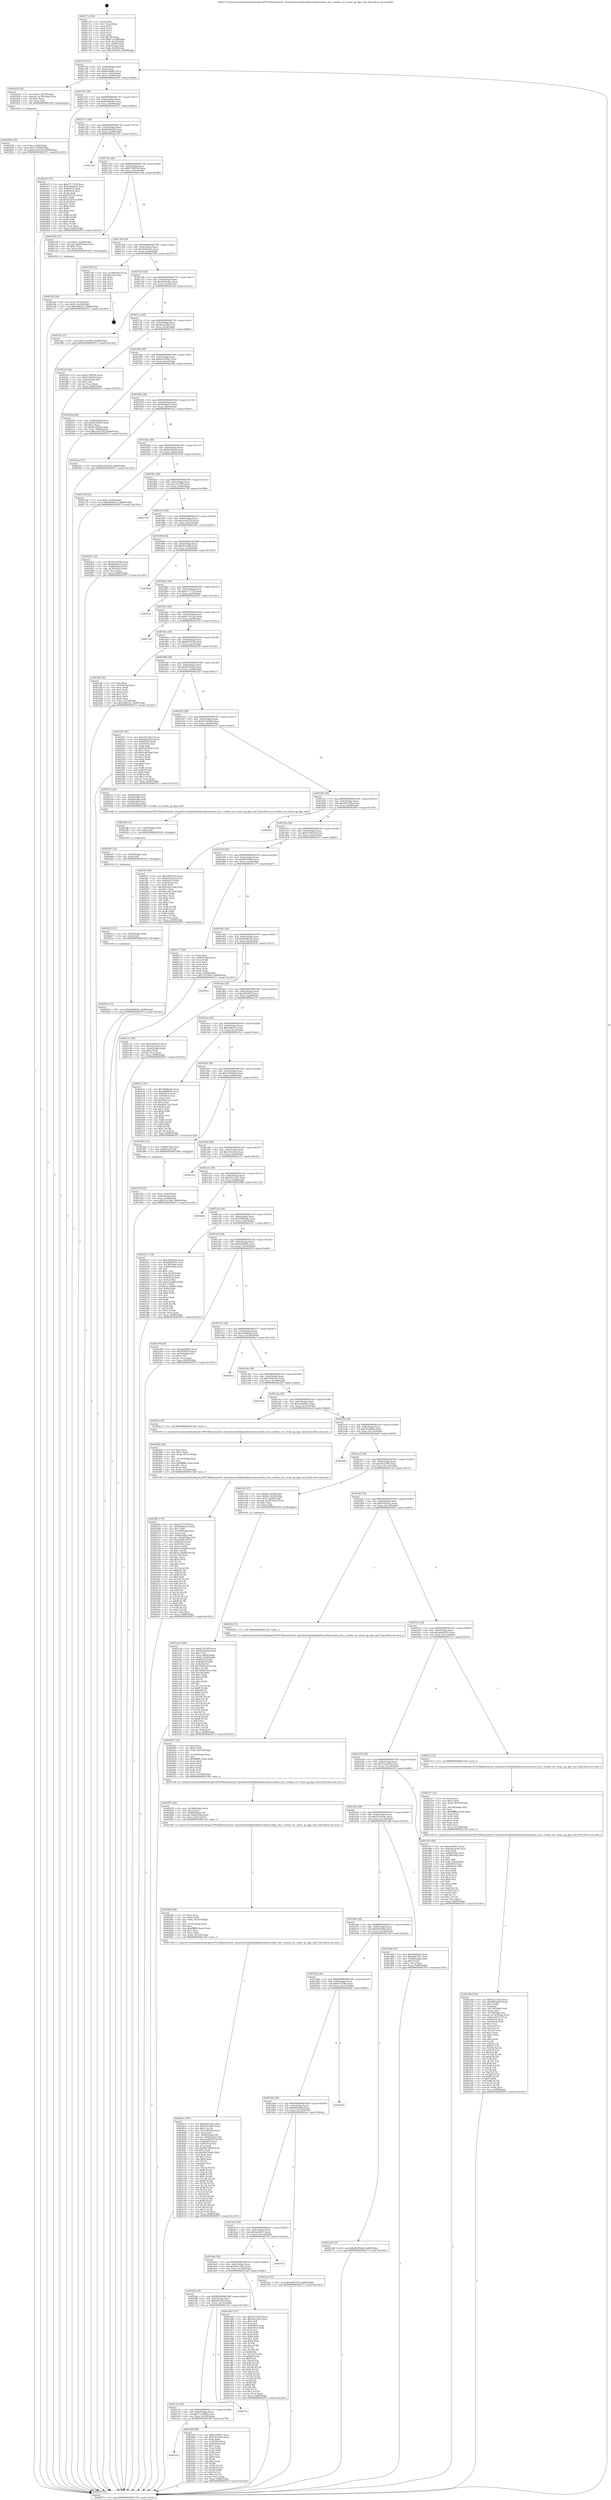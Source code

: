 digraph "0x401710" {
  label = "0x401710 (/mnt/c/Users/mathe/Desktop/tcc/POCII/binaries/extr_linuxdriversinfinibandhwocrdmaocrdma_hw.c_ocrdma_set_create_qp_dpp_cmd_Final-ollvm.out::main(0))"
  labelloc = "t"
  node[shape=record]

  Entry [label="",width=0.3,height=0.3,shape=circle,fillcolor=black,style=filled]
  "0x401742" [label="{
     0x401742 [32]\l
     | [instrs]\l
     &nbsp;&nbsp;0x401742 \<+6\>: mov -0x88(%rbp),%eax\l
     &nbsp;&nbsp;0x401748 \<+2\>: mov %eax,%ecx\l
     &nbsp;&nbsp;0x40174a \<+6\>: sub $0x84a94865,%ecx\l
     &nbsp;&nbsp;0x401750 \<+6\>: mov %eax,-0x8c(%rbp)\l
     &nbsp;&nbsp;0x401756 \<+6\>: mov %ecx,-0x90(%rbp)\l
     &nbsp;&nbsp;0x40175c \<+6\>: je 000000000040241d \<main+0xd0d\>\l
  }"]
  "0x40241d" [label="{
     0x40241d [23]\l
     | [instrs]\l
     &nbsp;&nbsp;0x40241d \<+7\>: movl $0x1,-0x78(%rbp)\l
     &nbsp;&nbsp;0x402424 \<+4\>: movslq -0x78(%rbp),%rax\l
     &nbsp;&nbsp;0x402428 \<+4\>: shl $0x2,%rax\l
     &nbsp;&nbsp;0x40242c \<+3\>: mov %rax,%rdi\l
     &nbsp;&nbsp;0x40242f \<+5\>: call 0000000000401050 \<malloc@plt\>\l
     | [calls]\l
     &nbsp;&nbsp;0x401050 \{1\} (unknown)\l
  }"]
  "0x401762" [label="{
     0x401762 [28]\l
     | [instrs]\l
     &nbsp;&nbsp;0x401762 \<+5\>: jmp 0000000000401767 \<main+0x57\>\l
     &nbsp;&nbsp;0x401767 \<+6\>: mov -0x8c(%rbp),%eax\l
     &nbsp;&nbsp;0x40176d \<+5\>: sub $0x8a684cb5,%eax\l
     &nbsp;&nbsp;0x401772 \<+6\>: mov %eax,-0x94(%rbp)\l
     &nbsp;&nbsp;0x401778 \<+6\>: je 0000000000402472 \<main+0xd62\>\l
  }"]
  Exit [label="",width=0.3,height=0.3,shape=circle,fillcolor=black,style=filled,peripheries=2]
  "0x402472" [label="{
     0x402472 [91]\l
     | [instrs]\l
     &nbsp;&nbsp;0x402472 \<+5\>: mov $0xd717153f,%eax\l
     &nbsp;&nbsp;0x402477 \<+5\>: mov $0x3a456021,%ecx\l
     &nbsp;&nbsp;0x40247c \<+7\>: mov 0x405074,%edx\l
     &nbsp;&nbsp;0x402483 \<+7\>: mov 0x405054,%esi\l
     &nbsp;&nbsp;0x40248a \<+2\>: mov %edx,%edi\l
     &nbsp;&nbsp;0x40248c \<+6\>: sub $0x422f323a,%edi\l
     &nbsp;&nbsp;0x402492 \<+3\>: sub $0x1,%edi\l
     &nbsp;&nbsp;0x402495 \<+6\>: add $0x422f323a,%edi\l
     &nbsp;&nbsp;0x40249b \<+3\>: imul %edi,%edx\l
     &nbsp;&nbsp;0x40249e \<+3\>: and $0x1,%edx\l
     &nbsp;&nbsp;0x4024a1 \<+3\>: cmp $0x0,%edx\l
     &nbsp;&nbsp;0x4024a4 \<+4\>: sete %r8b\l
     &nbsp;&nbsp;0x4024a8 \<+3\>: cmp $0xa,%esi\l
     &nbsp;&nbsp;0x4024ab \<+4\>: setl %r9b\l
     &nbsp;&nbsp;0x4024af \<+3\>: mov %r8b,%r10b\l
     &nbsp;&nbsp;0x4024b2 \<+3\>: and %r9b,%r10b\l
     &nbsp;&nbsp;0x4024b5 \<+3\>: xor %r9b,%r8b\l
     &nbsp;&nbsp;0x4024b8 \<+3\>: or %r8b,%r10b\l
     &nbsp;&nbsp;0x4024bb \<+4\>: test $0x1,%r10b\l
     &nbsp;&nbsp;0x4024bf \<+3\>: cmovne %ecx,%eax\l
     &nbsp;&nbsp;0x4024c2 \<+6\>: mov %eax,-0x88(%rbp)\l
     &nbsp;&nbsp;0x4024c8 \<+5\>: jmp 0000000000402973 \<main+0x1263\>\l
  }"]
  "0x40177e" [label="{
     0x40177e [28]\l
     | [instrs]\l
     &nbsp;&nbsp;0x40177e \<+5\>: jmp 0000000000401783 \<main+0x73\>\l
     &nbsp;&nbsp;0x401783 \<+6\>: mov -0x8c(%rbp),%eax\l
     &nbsp;&nbsp;0x401789 \<+5\>: sub $0x8b69b224,%eax\l
     &nbsp;&nbsp;0x40178e \<+6\>: mov %eax,-0x98(%rbp)\l
     &nbsp;&nbsp;0x401794 \<+6\>: je 0000000000401cb5 \<main+0x5a5\>\l
  }"]
  "0x40261f" [label="{
     0x40261f [15]\l
     | [instrs]\l
     &nbsp;&nbsp;0x40261f \<+10\>: movl $0xbf3660e6,-0x88(%rbp)\l
     &nbsp;&nbsp;0x402629 \<+5\>: jmp 0000000000402973 \<main+0x1263\>\l
  }"]
  "0x401cb5" [label="{
     0x401cb5\l
  }", style=dashed]
  "0x40179a" [label="{
     0x40179a [28]\l
     | [instrs]\l
     &nbsp;&nbsp;0x40179a \<+5\>: jmp 000000000040179f \<main+0x8f\>\l
     &nbsp;&nbsp;0x40179f \<+6\>: mov -0x8c(%rbp),%eax\l
     &nbsp;&nbsp;0x4017a5 \<+5\>: sub $0x97298558,%eax\l
     &nbsp;&nbsp;0x4017aa \<+6\>: mov %eax,-0x9c(%rbp)\l
     &nbsp;&nbsp;0x4017b0 \<+6\>: je 000000000040219b \<main+0xa8b\>\l
  }"]
  "0x402613" [label="{
     0x402613 [12]\l
     | [instrs]\l
     &nbsp;&nbsp;0x402613 \<+4\>: mov -0x80(%rbp),%rdx\l
     &nbsp;&nbsp;0x402617 \<+3\>: mov %rdx,%rdi\l
     &nbsp;&nbsp;0x40261a \<+5\>: call 0000000000401030 \<free@plt\>\l
     | [calls]\l
     &nbsp;&nbsp;0x401030 \{1\} (unknown)\l
  }"]
  "0x40219b" [label="{
     0x40219b [23]\l
     | [instrs]\l
     &nbsp;&nbsp;0x40219b \<+7\>: movl $0x1,-0x68(%rbp)\l
     &nbsp;&nbsp;0x4021a2 \<+4\>: movslq -0x68(%rbp),%rax\l
     &nbsp;&nbsp;0x4021a6 \<+4\>: shl $0x2,%rax\l
     &nbsp;&nbsp;0x4021aa \<+3\>: mov %rax,%rdi\l
     &nbsp;&nbsp;0x4021ad \<+5\>: call 0000000000401050 \<malloc@plt\>\l
     | [calls]\l
     &nbsp;&nbsp;0x401050 \{1\} (unknown)\l
  }"]
  "0x4017b6" [label="{
     0x4017b6 [28]\l
     | [instrs]\l
     &nbsp;&nbsp;0x4017b6 \<+5\>: jmp 00000000004017bb \<main+0xab\>\l
     &nbsp;&nbsp;0x4017bb \<+6\>: mov -0x8c(%rbp),%eax\l
     &nbsp;&nbsp;0x4017c1 \<+5\>: sub $0x9d0455e1,%eax\l
     &nbsp;&nbsp;0x4017c6 \<+6\>: mov %eax,-0xa0(%rbp)\l
     &nbsp;&nbsp;0x4017cc \<+6\>: je 0000000000402783 \<main+0x1073\>\l
  }"]
  "0x402607" [label="{
     0x402607 [12]\l
     | [instrs]\l
     &nbsp;&nbsp;0x402607 \<+4\>: mov -0x70(%rbp),%rdx\l
     &nbsp;&nbsp;0x40260b \<+3\>: mov %rdx,%rdi\l
     &nbsp;&nbsp;0x40260e \<+5\>: call 0000000000401030 \<free@plt\>\l
     | [calls]\l
     &nbsp;&nbsp;0x401030 \{1\} (unknown)\l
  }"]
  "0x402783" [label="{
     0x402783 [21]\l
     | [instrs]\l
     &nbsp;&nbsp;0x402783 \<+3\>: mov -0x38(%rbp),%eax\l
     &nbsp;&nbsp;0x402786 \<+7\>: add $0x158,%rsp\l
     &nbsp;&nbsp;0x40278d \<+1\>: pop %rbx\l
     &nbsp;&nbsp;0x40278e \<+2\>: pop %r12\l
     &nbsp;&nbsp;0x402790 \<+2\>: pop %r13\l
     &nbsp;&nbsp;0x402792 \<+2\>: pop %r14\l
     &nbsp;&nbsp;0x402794 \<+2\>: pop %r15\l
     &nbsp;&nbsp;0x402796 \<+1\>: pop %rbp\l
     &nbsp;&nbsp;0x402797 \<+1\>: ret\l
  }"]
  "0x4017d2" [label="{
     0x4017d2 [28]\l
     | [instrs]\l
     &nbsp;&nbsp;0x4017d2 \<+5\>: jmp 00000000004017d7 \<main+0xc7\>\l
     &nbsp;&nbsp;0x4017d7 \<+6\>: mov -0x8c(%rbp),%eax\l
     &nbsp;&nbsp;0x4017dd \<+5\>: sub $0x9d34c4aa,%eax\l
     &nbsp;&nbsp;0x4017e2 \<+6\>: mov %eax,-0xa4(%rbp)\l
     &nbsp;&nbsp;0x4017e8 \<+6\>: je 0000000000401efa \<main+0x7ea\>\l
  }"]
  "0x4025fb" [label="{
     0x4025fb [12]\l
     | [instrs]\l
     &nbsp;&nbsp;0x4025fb \<+4\>: mov -0x60(%rbp),%rdx\l
     &nbsp;&nbsp;0x4025ff \<+3\>: mov %rdx,%rdi\l
     &nbsp;&nbsp;0x402602 \<+5\>: call 0000000000401030 \<free@plt\>\l
     | [calls]\l
     &nbsp;&nbsp;0x401030 \{1\} (unknown)\l
  }"]
  "0x401efa" [label="{
     0x401efa [15]\l
     | [instrs]\l
     &nbsp;&nbsp;0x401efa \<+10\>: movl $0x71a108d2,-0x88(%rbp)\l
     &nbsp;&nbsp;0x401f04 \<+5\>: jmp 0000000000402973 \<main+0x1263\>\l
  }"]
  "0x4017ee" [label="{
     0x4017ee [28]\l
     | [instrs]\l
     &nbsp;&nbsp;0x4017ee \<+5\>: jmp 00000000004017f3 \<main+0xe3\>\l
     &nbsp;&nbsp;0x4017f3 \<+6\>: mov -0x8c(%rbp),%eax\l
     &nbsp;&nbsp;0x4017f9 \<+5\>: sub $0xabe2ac9d,%eax\l
     &nbsp;&nbsp;0x4017fe \<+6\>: mov %eax,-0xa8(%rbp)\l
     &nbsp;&nbsp;0x401804 \<+6\>: je 0000000000401fc9 \<main+0x8b9\>\l
  }"]
  "0x4024fe" [label="{
     0x4024fe [174]\l
     | [instrs]\l
     &nbsp;&nbsp;0x4024fe \<+5\>: mov $0xd717153f,%ecx\l
     &nbsp;&nbsp;0x402503 \<+5\>: mov $0xb92bbc19,%edx\l
     &nbsp;&nbsp;0x402508 \<+3\>: mov $0x1,%dil\l
     &nbsp;&nbsp;0x40250b \<+6\>: mov -0x160(%rbp),%esi\l
     &nbsp;&nbsp;0x402511 \<+3\>: imul %eax,%esi\l
     &nbsp;&nbsp;0x402514 \<+4\>: mov -0x80(%rbp),%r8\l
     &nbsp;&nbsp;0x402518 \<+7\>: movslq -0x84(%rbp),%r9\l
     &nbsp;&nbsp;0x40251f \<+4\>: mov %esi,(%r8,%r9,4)\l
     &nbsp;&nbsp;0x402523 \<+7\>: mov 0x405074,%eax\l
     &nbsp;&nbsp;0x40252a \<+7\>: mov 0x405054,%esi\l
     &nbsp;&nbsp;0x402531 \<+3\>: mov %eax,%r10d\l
     &nbsp;&nbsp;0x402534 \<+7\>: sub $0x51c29d9d,%r10d\l
     &nbsp;&nbsp;0x40253b \<+4\>: sub $0x1,%r10d\l
     &nbsp;&nbsp;0x40253f \<+7\>: add $0x51c29d9d,%r10d\l
     &nbsp;&nbsp;0x402546 \<+4\>: imul %r10d,%eax\l
     &nbsp;&nbsp;0x40254a \<+3\>: and $0x1,%eax\l
     &nbsp;&nbsp;0x40254d \<+3\>: cmp $0x0,%eax\l
     &nbsp;&nbsp;0x402550 \<+4\>: sete %r11b\l
     &nbsp;&nbsp;0x402554 \<+3\>: cmp $0xa,%esi\l
     &nbsp;&nbsp;0x402557 \<+3\>: setl %bl\l
     &nbsp;&nbsp;0x40255a \<+3\>: mov %r11b,%r14b\l
     &nbsp;&nbsp;0x40255d \<+4\>: xor $0xff,%r14b\l
     &nbsp;&nbsp;0x402561 \<+3\>: mov %bl,%r15b\l
     &nbsp;&nbsp;0x402564 \<+4\>: xor $0xff,%r15b\l
     &nbsp;&nbsp;0x402568 \<+4\>: xor $0x0,%dil\l
     &nbsp;&nbsp;0x40256c \<+3\>: mov %r14b,%r12b\l
     &nbsp;&nbsp;0x40256f \<+4\>: and $0x0,%r12b\l
     &nbsp;&nbsp;0x402573 \<+3\>: and %dil,%r11b\l
     &nbsp;&nbsp;0x402576 \<+3\>: mov %r15b,%r13b\l
     &nbsp;&nbsp;0x402579 \<+4\>: and $0x0,%r13b\l
     &nbsp;&nbsp;0x40257d \<+3\>: and %dil,%bl\l
     &nbsp;&nbsp;0x402580 \<+3\>: or %r11b,%r12b\l
     &nbsp;&nbsp;0x402583 \<+3\>: or %bl,%r13b\l
     &nbsp;&nbsp;0x402586 \<+3\>: xor %r13b,%r12b\l
     &nbsp;&nbsp;0x402589 \<+3\>: or %r15b,%r14b\l
     &nbsp;&nbsp;0x40258c \<+4\>: xor $0xff,%r14b\l
     &nbsp;&nbsp;0x402590 \<+4\>: or $0x0,%dil\l
     &nbsp;&nbsp;0x402594 \<+3\>: and %dil,%r14b\l
     &nbsp;&nbsp;0x402597 \<+3\>: or %r14b,%r12b\l
     &nbsp;&nbsp;0x40259a \<+4\>: test $0x1,%r12b\l
     &nbsp;&nbsp;0x40259e \<+3\>: cmovne %edx,%ecx\l
     &nbsp;&nbsp;0x4025a1 \<+6\>: mov %ecx,-0x88(%rbp)\l
     &nbsp;&nbsp;0x4025a7 \<+5\>: jmp 0000000000402973 \<main+0x1263\>\l
  }"]
  "0x401fc9" [label="{
     0x401fc9 [30]\l
     | [instrs]\l
     &nbsp;&nbsp;0x401fc9 \<+5\>: mov $0x97298558,%eax\l
     &nbsp;&nbsp;0x401fce \<+5\>: mov $0xf119033b,%ecx\l
     &nbsp;&nbsp;0x401fd3 \<+3\>: mov -0x2a(%rbp),%dl\l
     &nbsp;&nbsp;0x401fd6 \<+3\>: test $0x1,%dl\l
     &nbsp;&nbsp;0x401fd9 \<+3\>: cmovne %ecx,%eax\l
     &nbsp;&nbsp;0x401fdc \<+6\>: mov %eax,-0x88(%rbp)\l
     &nbsp;&nbsp;0x401fe2 \<+5\>: jmp 0000000000402973 \<main+0x1263\>\l
  }"]
  "0x40180a" [label="{
     0x40180a [28]\l
     | [instrs]\l
     &nbsp;&nbsp;0x40180a \<+5\>: jmp 000000000040180f \<main+0xff\>\l
     &nbsp;&nbsp;0x40180f \<+6\>: mov -0x8c(%rbp),%eax\l
     &nbsp;&nbsp;0x401815 \<+5\>: sub $0xb201065b,%eax\l
     &nbsp;&nbsp;0x40181a \<+6\>: mov %eax,-0xac(%rbp)\l
     &nbsp;&nbsp;0x401820 \<+6\>: je 00000000004025bb \<main+0xeab\>\l
  }"]
  "0x4024d2" [label="{
     0x4024d2 [44]\l
     | [instrs]\l
     &nbsp;&nbsp;0x4024d2 \<+2\>: xor %ecx,%ecx\l
     &nbsp;&nbsp;0x4024d4 \<+5\>: mov $0x2,%edx\l
     &nbsp;&nbsp;0x4024d9 \<+6\>: mov %edx,-0x15c(%rbp)\l
     &nbsp;&nbsp;0x4024df \<+1\>: cltd\l
     &nbsp;&nbsp;0x4024e0 \<+6\>: mov -0x15c(%rbp),%esi\l
     &nbsp;&nbsp;0x4024e6 \<+2\>: idiv %esi\l
     &nbsp;&nbsp;0x4024e8 \<+6\>: imul $0xfffffffe,%edx,%edx\l
     &nbsp;&nbsp;0x4024ee \<+3\>: sub $0x1,%ecx\l
     &nbsp;&nbsp;0x4024f1 \<+2\>: sub %ecx,%edx\l
     &nbsp;&nbsp;0x4024f3 \<+6\>: mov %edx,-0x160(%rbp)\l
     &nbsp;&nbsp;0x4024f9 \<+5\>: call 0000000000401160 \<next_i\>\l
     | [calls]\l
     &nbsp;&nbsp;0x401160 \{1\} (/mnt/c/Users/mathe/Desktop/tcc/POCII/binaries/extr_linuxdriversinfinibandhwocrdmaocrdma_hw.c_ocrdma_set_create_qp_dpp_cmd_Final-ollvm.out::next_i)\l
  }"]
  "0x4025bb" [label="{
     0x4025bb [40]\l
     | [instrs]\l
     &nbsp;&nbsp;0x4025bb \<+6\>: mov -0x84(%rbp),%eax\l
     &nbsp;&nbsp;0x4025c1 \<+5\>: add $0x8e549a24,%eax\l
     &nbsp;&nbsp;0x4025c6 \<+3\>: add $0x1,%eax\l
     &nbsp;&nbsp;0x4025c9 \<+5\>: sub $0x8e549a24,%eax\l
     &nbsp;&nbsp;0x4025ce \<+6\>: mov %eax,-0x84(%rbp)\l
     &nbsp;&nbsp;0x4025d4 \<+10\>: movl $0xccba3558,-0x88(%rbp)\l
     &nbsp;&nbsp;0x4025de \<+5\>: jmp 0000000000402973 \<main+0x1263\>\l
  }"]
  "0x401826" [label="{
     0x401826 [28]\l
     | [instrs]\l
     &nbsp;&nbsp;0x401826 \<+5\>: jmp 000000000040182b \<main+0x11b\>\l
     &nbsp;&nbsp;0x40182b \<+6\>: mov -0x8c(%rbp),%eax\l
     &nbsp;&nbsp;0x401831 \<+5\>: sub $0xb92bbc19,%eax\l
     &nbsp;&nbsp;0x401836 \<+6\>: mov %eax,-0xb0(%rbp)\l
     &nbsp;&nbsp;0x40183c \<+6\>: je 00000000004025ac \<main+0xe9c\>\l
  }"]
  "0x402434" [label="{
     0x402434 [29]\l
     | [instrs]\l
     &nbsp;&nbsp;0x402434 \<+4\>: mov %rax,-0x80(%rbp)\l
     &nbsp;&nbsp;0x402438 \<+10\>: movl $0x0,-0x84(%rbp)\l
     &nbsp;&nbsp;0x402442 \<+10\>: movl $0xccba3558,-0x88(%rbp)\l
     &nbsp;&nbsp;0x40244c \<+5\>: jmp 0000000000402973 \<main+0x1263\>\l
  }"]
  "0x4025ac" [label="{
     0x4025ac [15]\l
     | [instrs]\l
     &nbsp;&nbsp;0x4025ac \<+10\>: movl $0xb201065b,-0x88(%rbp)\l
     &nbsp;&nbsp;0x4025b6 \<+5\>: jmp 0000000000402973 \<main+0x1263\>\l
  }"]
  "0x401842" [label="{
     0x401842 [28]\l
     | [instrs]\l
     &nbsp;&nbsp;0x401842 \<+5\>: jmp 0000000000401847 \<main+0x137\>\l
     &nbsp;&nbsp;0x401847 \<+6\>: mov -0x8c(%rbp),%eax\l
     &nbsp;&nbsp;0x40184d \<+5\>: sub $0xbf3660e6,%eax\l
     &nbsp;&nbsp;0x401852 \<+6\>: mov %eax,-0xb4(%rbp)\l
     &nbsp;&nbsp;0x401858 \<+6\>: je 000000000040276d \<main+0x105d\>\l
  }"]
  "0x40234b" [label="{
     0x40234b [159]\l
     | [instrs]\l
     &nbsp;&nbsp;0x40234b \<+5\>: mov $0x1b2118c5,%ecx\l
     &nbsp;&nbsp;0x402350 \<+5\>: mov $0x6983a6b4,%edx\l
     &nbsp;&nbsp;0x402355 \<+3\>: mov $0x1,%r8b\l
     &nbsp;&nbsp;0x402358 \<+2\>: xor %esi,%esi\l
     &nbsp;&nbsp;0x40235a \<+6\>: mov -0x158(%rbp),%edi\l
     &nbsp;&nbsp;0x402360 \<+3\>: imul %eax,%edi\l
     &nbsp;&nbsp;0x402363 \<+4\>: mov -0x70(%rbp),%r9\l
     &nbsp;&nbsp;0x402367 \<+4\>: movslq -0x74(%rbp),%r10\l
     &nbsp;&nbsp;0x40236b \<+4\>: mov %edi,(%r9,%r10,4)\l
     &nbsp;&nbsp;0x40236f \<+7\>: mov 0x405074,%eax\l
     &nbsp;&nbsp;0x402376 \<+7\>: mov 0x405054,%edi\l
     &nbsp;&nbsp;0x40237d \<+3\>: sub $0x1,%esi\l
     &nbsp;&nbsp;0x402380 \<+3\>: mov %eax,%r11d\l
     &nbsp;&nbsp;0x402383 \<+3\>: add %esi,%r11d\l
     &nbsp;&nbsp;0x402386 \<+4\>: imul %r11d,%eax\l
     &nbsp;&nbsp;0x40238a \<+3\>: and $0x1,%eax\l
     &nbsp;&nbsp;0x40238d \<+3\>: cmp $0x0,%eax\l
     &nbsp;&nbsp;0x402390 \<+3\>: sete %bl\l
     &nbsp;&nbsp;0x402393 \<+3\>: cmp $0xa,%edi\l
     &nbsp;&nbsp;0x402396 \<+4\>: setl %r14b\l
     &nbsp;&nbsp;0x40239a \<+3\>: mov %bl,%r15b\l
     &nbsp;&nbsp;0x40239d \<+4\>: xor $0xff,%r15b\l
     &nbsp;&nbsp;0x4023a1 \<+3\>: mov %r14b,%r12b\l
     &nbsp;&nbsp;0x4023a4 \<+4\>: xor $0xff,%r12b\l
     &nbsp;&nbsp;0x4023a8 \<+4\>: xor $0x0,%r8b\l
     &nbsp;&nbsp;0x4023ac \<+3\>: mov %r15b,%r13b\l
     &nbsp;&nbsp;0x4023af \<+4\>: and $0x0,%r13b\l
     &nbsp;&nbsp;0x4023b3 \<+3\>: and %r8b,%bl\l
     &nbsp;&nbsp;0x4023b6 \<+3\>: mov %r12b,%al\l
     &nbsp;&nbsp;0x4023b9 \<+2\>: and $0x0,%al\l
     &nbsp;&nbsp;0x4023bb \<+3\>: and %r8b,%r14b\l
     &nbsp;&nbsp;0x4023be \<+3\>: or %bl,%r13b\l
     &nbsp;&nbsp;0x4023c1 \<+3\>: or %r14b,%al\l
     &nbsp;&nbsp;0x4023c4 \<+3\>: xor %al,%r13b\l
     &nbsp;&nbsp;0x4023c7 \<+3\>: or %r12b,%r15b\l
     &nbsp;&nbsp;0x4023ca \<+4\>: xor $0xff,%r15b\l
     &nbsp;&nbsp;0x4023ce \<+4\>: or $0x0,%r8b\l
     &nbsp;&nbsp;0x4023d2 \<+3\>: and %r8b,%r15b\l
     &nbsp;&nbsp;0x4023d5 \<+3\>: or %r15b,%r13b\l
     &nbsp;&nbsp;0x4023d8 \<+4\>: test $0x1,%r13b\l
     &nbsp;&nbsp;0x4023dc \<+3\>: cmovne %edx,%ecx\l
     &nbsp;&nbsp;0x4023df \<+6\>: mov %ecx,-0x88(%rbp)\l
     &nbsp;&nbsp;0x4023e5 \<+5\>: jmp 0000000000402973 \<main+0x1263\>\l
  }"]
  "0x40276d" [label="{
     0x40276d [22]\l
     | [instrs]\l
     &nbsp;&nbsp;0x40276d \<+7\>: movl $0x0,-0x38(%rbp)\l
     &nbsp;&nbsp;0x402774 \<+10\>: movl $0x9d0455e1,-0x88(%rbp)\l
     &nbsp;&nbsp;0x40277e \<+5\>: jmp 0000000000402973 \<main+0x1263\>\l
  }"]
  "0x40185e" [label="{
     0x40185e [28]\l
     | [instrs]\l
     &nbsp;&nbsp;0x40185e \<+5\>: jmp 0000000000401863 \<main+0x153\>\l
     &nbsp;&nbsp;0x401863 \<+6\>: mov -0x8c(%rbp),%eax\l
     &nbsp;&nbsp;0x401869 \<+5\>: sub $0xca9c70f3,%eax\l
     &nbsp;&nbsp;0x40186e \<+6\>: mov %eax,-0xb8(%rbp)\l
     &nbsp;&nbsp;0x401874 \<+6\>: je 0000000000402798 \<main+0x1088\>\l
  }"]
  "0x402317" [label="{
     0x402317 [52]\l
     | [instrs]\l
     &nbsp;&nbsp;0x402317 \<+2\>: xor %ecx,%ecx\l
     &nbsp;&nbsp;0x402319 \<+5\>: mov $0x2,%edx\l
     &nbsp;&nbsp;0x40231e \<+6\>: mov %edx,-0x154(%rbp)\l
     &nbsp;&nbsp;0x402324 \<+1\>: cltd\l
     &nbsp;&nbsp;0x402325 \<+6\>: mov -0x154(%rbp),%esi\l
     &nbsp;&nbsp;0x40232b \<+2\>: idiv %esi\l
     &nbsp;&nbsp;0x40232d \<+6\>: imul $0xfffffffe,%edx,%edx\l
     &nbsp;&nbsp;0x402333 \<+2\>: mov %ecx,%edi\l
     &nbsp;&nbsp;0x402335 \<+2\>: sub %edx,%edi\l
     &nbsp;&nbsp;0x402337 \<+2\>: mov %ecx,%edx\l
     &nbsp;&nbsp;0x402339 \<+3\>: sub $0x1,%edx\l
     &nbsp;&nbsp;0x40233c \<+2\>: add %edx,%edi\l
     &nbsp;&nbsp;0x40233e \<+2\>: sub %edi,%ecx\l
     &nbsp;&nbsp;0x402340 \<+6\>: mov %ecx,-0x158(%rbp)\l
     &nbsp;&nbsp;0x402346 \<+5\>: call 0000000000401160 \<next_i\>\l
     | [calls]\l
     &nbsp;&nbsp;0x401160 \{1\} (/mnt/c/Users/mathe/Desktop/tcc/POCII/binaries/extr_linuxdriversinfinibandhwocrdmaocrdma_hw.c_ocrdma_set_create_qp_dpp_cmd_Final-ollvm.out::next_i)\l
  }"]
  "0x402798" [label="{
     0x402798\l
  }", style=dashed]
  "0x40187a" [label="{
     0x40187a [28]\l
     | [instrs]\l
     &nbsp;&nbsp;0x40187a \<+5\>: jmp 000000000040187f \<main+0x16f\>\l
     &nbsp;&nbsp;0x40187f \<+6\>: mov -0x8c(%rbp),%eax\l
     &nbsp;&nbsp;0x401885 \<+5\>: sub $0xccba3558,%eax\l
     &nbsp;&nbsp;0x40188a \<+6\>: mov %eax,-0xbc(%rbp)\l
     &nbsp;&nbsp;0x401890 \<+6\>: je 0000000000402451 \<main+0xd41\>\l
  }"]
  "0x4021b2" [label="{
     0x4021b2 [26]\l
     | [instrs]\l
     &nbsp;&nbsp;0x4021b2 \<+4\>: mov %rax,-0x70(%rbp)\l
     &nbsp;&nbsp;0x4021b6 \<+7\>: movl $0x0,-0x74(%rbp)\l
     &nbsp;&nbsp;0x4021bd \<+10\>: movl $0x56d633e,-0x88(%rbp)\l
     &nbsp;&nbsp;0x4021c7 \<+5\>: jmp 0000000000402973 \<main+0x1263\>\l
  }"]
  "0x402451" [label="{
     0x402451 [33]\l
     | [instrs]\l
     &nbsp;&nbsp;0x402451 \<+5\>: mov $0xde7a4396,%eax\l
     &nbsp;&nbsp;0x402456 \<+5\>: mov $0x8a684cb5,%ecx\l
     &nbsp;&nbsp;0x40245b \<+6\>: mov -0x84(%rbp),%edx\l
     &nbsp;&nbsp;0x402461 \<+3\>: cmp -0x78(%rbp),%edx\l
     &nbsp;&nbsp;0x402464 \<+3\>: cmovl %ecx,%eax\l
     &nbsp;&nbsp;0x402467 \<+6\>: mov %eax,-0x88(%rbp)\l
     &nbsp;&nbsp;0x40246d \<+5\>: jmp 0000000000402973 \<main+0x1263\>\l
  }"]
  "0x401896" [label="{
     0x401896 [28]\l
     | [instrs]\l
     &nbsp;&nbsp;0x401896 \<+5\>: jmp 000000000040189b \<main+0x18b\>\l
     &nbsp;&nbsp;0x40189b \<+6\>: mov -0x8c(%rbp),%eax\l
     &nbsp;&nbsp;0x4018a1 \<+5\>: sub $0xd3caef0a,%eax\l
     &nbsp;&nbsp;0x4018a6 \<+6\>: mov %eax,-0xc0(%rbp)\l
     &nbsp;&nbsp;0x4018ac \<+6\>: je 0000000000402964 \<main+0x1254\>\l
  }"]
  "0x4020c1" [label="{
     0x4020c1 [167]\l
     | [instrs]\l
     &nbsp;&nbsp;0x4020c1 \<+5\>: mov $0xe900126a,%ecx\l
     &nbsp;&nbsp;0x4020c6 \<+5\>: mov $0x6301f582,%edx\l
     &nbsp;&nbsp;0x4020cb \<+3\>: mov $0x1,%r10b\l
     &nbsp;&nbsp;0x4020ce \<+6\>: mov -0x150(%rbp),%esi\l
     &nbsp;&nbsp;0x4020d4 \<+3\>: imul %eax,%esi\l
     &nbsp;&nbsp;0x4020d7 \<+4\>: mov -0x60(%rbp),%r8\l
     &nbsp;&nbsp;0x4020db \<+4\>: movslq -0x64(%rbp),%r9\l
     &nbsp;&nbsp;0x4020df \<+5\>: mov %esi,0x4(%r8,%r9,8)\l
     &nbsp;&nbsp;0x4020e4 \<+7\>: mov 0x405074,%eax\l
     &nbsp;&nbsp;0x4020eb \<+7\>: mov 0x405054,%esi\l
     &nbsp;&nbsp;0x4020f2 \<+2\>: mov %eax,%edi\l
     &nbsp;&nbsp;0x4020f4 \<+6\>: add $0x90676b40,%edi\l
     &nbsp;&nbsp;0x4020fa \<+3\>: sub $0x1,%edi\l
     &nbsp;&nbsp;0x4020fd \<+6\>: sub $0x90676b40,%edi\l
     &nbsp;&nbsp;0x402103 \<+3\>: imul %edi,%eax\l
     &nbsp;&nbsp;0x402106 \<+3\>: and $0x1,%eax\l
     &nbsp;&nbsp;0x402109 \<+3\>: cmp $0x0,%eax\l
     &nbsp;&nbsp;0x40210c \<+4\>: sete %r11b\l
     &nbsp;&nbsp;0x402110 \<+3\>: cmp $0xa,%esi\l
     &nbsp;&nbsp;0x402113 \<+3\>: setl %bl\l
     &nbsp;&nbsp;0x402116 \<+3\>: mov %r11b,%r14b\l
     &nbsp;&nbsp;0x402119 \<+4\>: xor $0xff,%r14b\l
     &nbsp;&nbsp;0x40211d \<+3\>: mov %bl,%r15b\l
     &nbsp;&nbsp;0x402120 \<+4\>: xor $0xff,%r15b\l
     &nbsp;&nbsp;0x402124 \<+4\>: xor $0x1,%r10b\l
     &nbsp;&nbsp;0x402128 \<+3\>: mov %r14b,%r12b\l
     &nbsp;&nbsp;0x40212b \<+4\>: and $0xff,%r12b\l
     &nbsp;&nbsp;0x40212f \<+3\>: and %r10b,%r11b\l
     &nbsp;&nbsp;0x402132 \<+3\>: mov %r15b,%r13b\l
     &nbsp;&nbsp;0x402135 \<+4\>: and $0xff,%r13b\l
     &nbsp;&nbsp;0x402139 \<+3\>: and %r10b,%bl\l
     &nbsp;&nbsp;0x40213c \<+3\>: or %r11b,%r12b\l
     &nbsp;&nbsp;0x40213f \<+3\>: or %bl,%r13b\l
     &nbsp;&nbsp;0x402142 \<+3\>: xor %r13b,%r12b\l
     &nbsp;&nbsp;0x402145 \<+3\>: or %r15b,%r14b\l
     &nbsp;&nbsp;0x402148 \<+4\>: xor $0xff,%r14b\l
     &nbsp;&nbsp;0x40214c \<+4\>: or $0x1,%r10b\l
     &nbsp;&nbsp;0x402150 \<+3\>: and %r10b,%r14b\l
     &nbsp;&nbsp;0x402153 \<+3\>: or %r14b,%r12b\l
     &nbsp;&nbsp;0x402156 \<+4\>: test $0x1,%r12b\l
     &nbsp;&nbsp;0x40215a \<+3\>: cmovne %edx,%ecx\l
     &nbsp;&nbsp;0x40215d \<+6\>: mov %ecx,-0x88(%rbp)\l
     &nbsp;&nbsp;0x402163 \<+5\>: jmp 0000000000402973 \<main+0x1263\>\l
  }"]
  "0x402964" [label="{
     0x402964\l
  }", style=dashed]
  "0x4018b2" [label="{
     0x4018b2 [28]\l
     | [instrs]\l
     &nbsp;&nbsp;0x4018b2 \<+5\>: jmp 00000000004018b7 \<main+0x1a7\>\l
     &nbsp;&nbsp;0x4018b7 \<+6\>: mov -0x8c(%rbp),%eax\l
     &nbsp;&nbsp;0x4018bd \<+5\>: sub $0xd717153f,%eax\l
     &nbsp;&nbsp;0x4018c2 \<+6\>: mov %eax,-0xc4(%rbp)\l
     &nbsp;&nbsp;0x4018c8 \<+6\>: je 0000000000402911 \<main+0x1201\>\l
  }"]
  "0x402095" [label="{
     0x402095 [44]\l
     | [instrs]\l
     &nbsp;&nbsp;0x402095 \<+2\>: xor %ecx,%ecx\l
     &nbsp;&nbsp;0x402097 \<+5\>: mov $0x2,%edx\l
     &nbsp;&nbsp;0x40209c \<+6\>: mov %edx,-0x14c(%rbp)\l
     &nbsp;&nbsp;0x4020a2 \<+1\>: cltd\l
     &nbsp;&nbsp;0x4020a3 \<+6\>: mov -0x14c(%rbp),%esi\l
     &nbsp;&nbsp;0x4020a9 \<+2\>: idiv %esi\l
     &nbsp;&nbsp;0x4020ab \<+6\>: imul $0xfffffffe,%edx,%edx\l
     &nbsp;&nbsp;0x4020b1 \<+3\>: sub $0x1,%ecx\l
     &nbsp;&nbsp;0x4020b4 \<+2\>: sub %ecx,%edx\l
     &nbsp;&nbsp;0x4020b6 \<+6\>: mov %edx,-0x150(%rbp)\l
     &nbsp;&nbsp;0x4020bc \<+5\>: call 0000000000401160 \<next_i\>\l
     | [calls]\l
     &nbsp;&nbsp;0x401160 \{1\} (/mnt/c/Users/mathe/Desktop/tcc/POCII/binaries/extr_linuxdriversinfinibandhwocrdmaocrdma_hw.c_ocrdma_set_create_qp_dpp_cmd_Final-ollvm.out::next_i)\l
  }"]
  "0x402911" [label="{
     0x402911\l
  }", style=dashed]
  "0x4018ce" [label="{
     0x4018ce [28]\l
     | [instrs]\l
     &nbsp;&nbsp;0x4018ce \<+5\>: jmp 00000000004018d3 \<main+0x1c3\>\l
     &nbsp;&nbsp;0x4018d3 \<+6\>: mov -0x8c(%rbp),%eax\l
     &nbsp;&nbsp;0x4018d9 \<+5\>: sub $0xd71e3324,%eax\l
     &nbsp;&nbsp;0x4018de \<+6\>: mov %eax,-0xc8(%rbp)\l
     &nbsp;&nbsp;0x4018e4 \<+6\>: je 00000000004027b3 \<main+0x10a3\>\l
  }"]
  "0x40207b" [label="{
     0x40207b [26]\l
     | [instrs]\l
     &nbsp;&nbsp;0x40207b \<+6\>: mov -0x148(%rbp),%ecx\l
     &nbsp;&nbsp;0x402081 \<+3\>: imul %eax,%ecx\l
     &nbsp;&nbsp;0x402084 \<+4\>: mov -0x60(%rbp),%r8\l
     &nbsp;&nbsp;0x402088 \<+4\>: movslq -0x64(%rbp),%r9\l
     &nbsp;&nbsp;0x40208c \<+4\>: mov %ecx,(%r8,%r9,8)\l
     &nbsp;&nbsp;0x402090 \<+5\>: call 0000000000401160 \<next_i\>\l
     | [calls]\l
     &nbsp;&nbsp;0x401160 \{1\} (/mnt/c/Users/mathe/Desktop/tcc/POCII/binaries/extr_linuxdriversinfinibandhwocrdmaocrdma_hw.c_ocrdma_set_create_qp_dpp_cmd_Final-ollvm.out::next_i)\l
  }"]
  "0x4027b3" [label="{
     0x4027b3\l
  }", style=dashed]
  "0x4018ea" [label="{
     0x4018ea [28]\l
     | [instrs]\l
     &nbsp;&nbsp;0x4018ea \<+5\>: jmp 00000000004018ef \<main+0x1df\>\l
     &nbsp;&nbsp;0x4018ef \<+6\>: mov -0x8c(%rbp),%eax\l
     &nbsp;&nbsp;0x4018f5 \<+5\>: sub $0xd897f53b,%eax\l
     &nbsp;&nbsp;0x4018fa \<+6\>: mov %eax,-0xcc(%rbp)\l
     &nbsp;&nbsp;0x401900 \<+6\>: je 00000000004023f9 \<main+0xce9\>\l
  }"]
  "0x402047" [label="{
     0x402047 [52]\l
     | [instrs]\l
     &nbsp;&nbsp;0x402047 \<+2\>: xor %ecx,%ecx\l
     &nbsp;&nbsp;0x402049 \<+5\>: mov $0x2,%edx\l
     &nbsp;&nbsp;0x40204e \<+6\>: mov %edx,-0x144(%rbp)\l
     &nbsp;&nbsp;0x402054 \<+1\>: cltd\l
     &nbsp;&nbsp;0x402055 \<+6\>: mov -0x144(%rbp),%esi\l
     &nbsp;&nbsp;0x40205b \<+2\>: idiv %esi\l
     &nbsp;&nbsp;0x40205d \<+6\>: imul $0xfffffffe,%edx,%edx\l
     &nbsp;&nbsp;0x402063 \<+2\>: mov %ecx,%edi\l
     &nbsp;&nbsp;0x402065 \<+2\>: sub %edx,%edi\l
     &nbsp;&nbsp;0x402067 \<+2\>: mov %ecx,%edx\l
     &nbsp;&nbsp;0x402069 \<+3\>: sub $0x1,%edx\l
     &nbsp;&nbsp;0x40206c \<+2\>: add %edx,%edi\l
     &nbsp;&nbsp;0x40206e \<+2\>: sub %edi,%ecx\l
     &nbsp;&nbsp;0x402070 \<+6\>: mov %ecx,-0x148(%rbp)\l
     &nbsp;&nbsp;0x402076 \<+5\>: call 0000000000401160 \<next_i\>\l
     | [calls]\l
     &nbsp;&nbsp;0x401160 \{1\} (/mnt/c/Users/mathe/Desktop/tcc/POCII/binaries/extr_linuxdriversinfinibandhwocrdmaocrdma_hw.c_ocrdma_set_create_qp_dpp_cmd_Final-ollvm.out::next_i)\l
  }"]
  "0x4023f9" [label="{
     0x4023f9 [36]\l
     | [instrs]\l
     &nbsp;&nbsp;0x4023f9 \<+2\>: xor %eax,%eax\l
     &nbsp;&nbsp;0x4023fb \<+3\>: mov -0x74(%rbp),%ecx\l
     &nbsp;&nbsp;0x4023fe \<+2\>: mov %eax,%edx\l
     &nbsp;&nbsp;0x402400 \<+2\>: sub %ecx,%edx\l
     &nbsp;&nbsp;0x402402 \<+2\>: mov %eax,%ecx\l
     &nbsp;&nbsp;0x402404 \<+3\>: sub $0x1,%ecx\l
     &nbsp;&nbsp;0x402407 \<+2\>: add %ecx,%edx\l
     &nbsp;&nbsp;0x402409 \<+2\>: sub %edx,%eax\l
     &nbsp;&nbsp;0x40240b \<+3\>: mov %eax,-0x74(%rbp)\l
     &nbsp;&nbsp;0x40240e \<+10\>: movl $0x56d633e,-0x88(%rbp)\l
     &nbsp;&nbsp;0x402418 \<+5\>: jmp 0000000000402973 \<main+0x1263\>\l
  }"]
  "0x401906" [label="{
     0x401906 [28]\l
     | [instrs]\l
     &nbsp;&nbsp;0x401906 \<+5\>: jmp 000000000040190b \<main+0x1fb\>\l
     &nbsp;&nbsp;0x40190b \<+6\>: mov -0x8c(%rbp),%eax\l
     &nbsp;&nbsp;0x401911 \<+5\>: sub $0xd97f43c8,%eax\l
     &nbsp;&nbsp;0x401916 \<+6\>: mov %eax,-0xd0(%rbp)\l
     &nbsp;&nbsp;0x40191c \<+6\>: je 00000000004022b7 \<main+0xba7\>\l
  }"]
  "0x401c32" [label="{
     0x401c32\l
  }", style=dashed]
  "0x4022b7" [label="{
     0x4022b7 [91]\l
     | [instrs]\l
     &nbsp;&nbsp;0x4022b7 \<+5\>: mov $0x1b2118c5,%eax\l
     &nbsp;&nbsp;0x4022bc \<+5\>: mov $0x4dad5205,%ecx\l
     &nbsp;&nbsp;0x4022c1 \<+7\>: mov 0x405074,%edx\l
     &nbsp;&nbsp;0x4022c8 \<+7\>: mov 0x405054,%esi\l
     &nbsp;&nbsp;0x4022cf \<+2\>: mov %edx,%edi\l
     &nbsp;&nbsp;0x4022d1 \<+6\>: sub $0x83a456a0,%edi\l
     &nbsp;&nbsp;0x4022d7 \<+3\>: sub $0x1,%edi\l
     &nbsp;&nbsp;0x4022da \<+6\>: add $0x83a456a0,%edi\l
     &nbsp;&nbsp;0x4022e0 \<+3\>: imul %edi,%edx\l
     &nbsp;&nbsp;0x4022e3 \<+3\>: and $0x1,%edx\l
     &nbsp;&nbsp;0x4022e6 \<+3\>: cmp $0x0,%edx\l
     &nbsp;&nbsp;0x4022e9 \<+4\>: sete %r8b\l
     &nbsp;&nbsp;0x4022ed \<+3\>: cmp $0xa,%esi\l
     &nbsp;&nbsp;0x4022f0 \<+4\>: setl %r9b\l
     &nbsp;&nbsp;0x4022f4 \<+3\>: mov %r8b,%r10b\l
     &nbsp;&nbsp;0x4022f7 \<+3\>: and %r9b,%r10b\l
     &nbsp;&nbsp;0x4022fa \<+3\>: xor %r9b,%r8b\l
     &nbsp;&nbsp;0x4022fd \<+3\>: or %r8b,%r10b\l
     &nbsp;&nbsp;0x402300 \<+4\>: test $0x1,%r10b\l
     &nbsp;&nbsp;0x402304 \<+3\>: cmovne %ecx,%eax\l
     &nbsp;&nbsp;0x402307 \<+6\>: mov %eax,-0x88(%rbp)\l
     &nbsp;&nbsp;0x40230d \<+5\>: jmp 0000000000402973 \<main+0x1263\>\l
  }"]
  "0x401922" [label="{
     0x401922 [28]\l
     | [instrs]\l
     &nbsp;&nbsp;0x401922 \<+5\>: jmp 0000000000401927 \<main+0x217\>\l
     &nbsp;&nbsp;0x401927 \<+6\>: mov -0x8c(%rbp),%eax\l
     &nbsp;&nbsp;0x40192d \<+5\>: sub $0xde7a4396,%eax\l
     &nbsp;&nbsp;0x401932 \<+6\>: mov %eax,-0xd4(%rbp)\l
     &nbsp;&nbsp;0x401938 \<+6\>: je 00000000004025e3 \<main+0xed3\>\l
  }"]
  "0x401f09" [label="{
     0x401f09 [86]\l
     | [instrs]\l
     &nbsp;&nbsp;0x401f09 \<+5\>: mov $0x6acf96e7,%eax\l
     &nbsp;&nbsp;0x401f0e \<+5\>: mov $0x532c4410,%ecx\l
     &nbsp;&nbsp;0x401f13 \<+2\>: xor %edx,%edx\l
     &nbsp;&nbsp;0x401f15 \<+7\>: mov 0x405074,%esi\l
     &nbsp;&nbsp;0x401f1c \<+7\>: mov 0x405054,%edi\l
     &nbsp;&nbsp;0x401f23 \<+3\>: sub $0x1,%edx\l
     &nbsp;&nbsp;0x401f26 \<+3\>: mov %esi,%r8d\l
     &nbsp;&nbsp;0x401f29 \<+3\>: add %edx,%r8d\l
     &nbsp;&nbsp;0x401f2c \<+4\>: imul %r8d,%esi\l
     &nbsp;&nbsp;0x401f30 \<+3\>: and $0x1,%esi\l
     &nbsp;&nbsp;0x401f33 \<+3\>: cmp $0x0,%esi\l
     &nbsp;&nbsp;0x401f36 \<+4\>: sete %r9b\l
     &nbsp;&nbsp;0x401f3a \<+3\>: cmp $0xa,%edi\l
     &nbsp;&nbsp;0x401f3d \<+4\>: setl %r10b\l
     &nbsp;&nbsp;0x401f41 \<+3\>: mov %r9b,%r11b\l
     &nbsp;&nbsp;0x401f44 \<+3\>: and %r10b,%r11b\l
     &nbsp;&nbsp;0x401f47 \<+3\>: xor %r10b,%r9b\l
     &nbsp;&nbsp;0x401f4a \<+3\>: or %r9b,%r11b\l
     &nbsp;&nbsp;0x401f4d \<+4\>: test $0x1,%r11b\l
     &nbsp;&nbsp;0x401f51 \<+3\>: cmovne %ecx,%eax\l
     &nbsp;&nbsp;0x401f54 \<+6\>: mov %eax,-0x88(%rbp)\l
     &nbsp;&nbsp;0x401f5a \<+5\>: jmp 0000000000402973 \<main+0x1263\>\l
  }"]
  "0x4025e3" [label="{
     0x4025e3 [24]\l
     | [instrs]\l
     &nbsp;&nbsp;0x4025e3 \<+4\>: mov -0x60(%rbp),%rdi\l
     &nbsp;&nbsp;0x4025e7 \<+4\>: mov -0x70(%rbp),%rsi\l
     &nbsp;&nbsp;0x4025eb \<+4\>: mov -0x80(%rbp),%rdx\l
     &nbsp;&nbsp;0x4025ef \<+3\>: mov -0x50(%rbp),%ecx\l
     &nbsp;&nbsp;0x4025f2 \<+4\>: mov -0x54(%rbp),%r8d\l
     &nbsp;&nbsp;0x4025f6 \<+5\>: call 00000000004013d0 \<ocrdma_set_create_qp_dpp_cmd\>\l
     | [calls]\l
     &nbsp;&nbsp;0x4013d0 \{1\} (/mnt/c/Users/mathe/Desktop/tcc/POCII/binaries/extr_linuxdriversinfinibandhwocrdmaocrdma_hw.c_ocrdma_set_create_qp_dpp_cmd_Final-ollvm.out::ocrdma_set_create_qp_dpp_cmd)\l
  }"]
  "0x40193e" [label="{
     0x40193e [28]\l
     | [instrs]\l
     &nbsp;&nbsp;0x40193e \<+5\>: jmp 0000000000401943 \<main+0x233\>\l
     &nbsp;&nbsp;0x401943 \<+6\>: mov -0x8c(%rbp),%eax\l
     &nbsp;&nbsp;0x401949 \<+5\>: sub $0xe900126a,%eax\l
     &nbsp;&nbsp;0x40194e \<+6\>: mov %eax,-0xd8(%rbp)\l
     &nbsp;&nbsp;0x401954 \<+6\>: je 0000000000402801 \<main+0x10f1\>\l
  }"]
  "0x401c16" [label="{
     0x401c16 [28]\l
     | [instrs]\l
     &nbsp;&nbsp;0x401c16 \<+5\>: jmp 0000000000401c1b \<main+0x50b\>\l
     &nbsp;&nbsp;0x401c1b \<+6\>: mov -0x8c(%rbp),%eax\l
     &nbsp;&nbsp;0x401c21 \<+5\>: sub $0x71a108d2,%eax\l
     &nbsp;&nbsp;0x401c26 \<+6\>: mov %eax,-0x140(%rbp)\l
     &nbsp;&nbsp;0x401c2c \<+6\>: je 0000000000401f09 \<main+0x7f9\>\l
  }"]
  "0x402801" [label="{
     0x402801\l
  }", style=dashed]
  "0x40195a" [label="{
     0x40195a [28]\l
     | [instrs]\l
     &nbsp;&nbsp;0x40195a \<+5\>: jmp 000000000040195f \<main+0x24f\>\l
     &nbsp;&nbsp;0x40195f \<+6\>: mov -0x8c(%rbp),%eax\l
     &nbsp;&nbsp;0x401965 \<+5\>: sub $0xf119033b,%eax\l
     &nbsp;&nbsp;0x40196a \<+6\>: mov %eax,-0xdc(%rbp)\l
     &nbsp;&nbsp;0x401970 \<+6\>: je 0000000000401fe7 \<main+0x8d7\>\l
  }"]
  "0x40275e" [label="{
     0x40275e\l
  }", style=dashed]
  "0x401fe7" [label="{
     0x401fe7 [91]\l
     | [instrs]\l
     &nbsp;&nbsp;0x401fe7 \<+5\>: mov $0xe900126a,%eax\l
     &nbsp;&nbsp;0x401fec \<+5\>: mov $0x47d505aa,%ecx\l
     &nbsp;&nbsp;0x401ff1 \<+7\>: mov 0x405074,%edx\l
     &nbsp;&nbsp;0x401ff8 \<+7\>: mov 0x405054,%esi\l
     &nbsp;&nbsp;0x401fff \<+2\>: mov %edx,%edi\l
     &nbsp;&nbsp;0x402001 \<+6\>: add $0xca421a8d,%edi\l
     &nbsp;&nbsp;0x402007 \<+3\>: sub $0x1,%edi\l
     &nbsp;&nbsp;0x40200a \<+6\>: sub $0xca421a8d,%edi\l
     &nbsp;&nbsp;0x402010 \<+3\>: imul %edi,%edx\l
     &nbsp;&nbsp;0x402013 \<+3\>: and $0x1,%edx\l
     &nbsp;&nbsp;0x402016 \<+3\>: cmp $0x0,%edx\l
     &nbsp;&nbsp;0x402019 \<+4\>: sete %r8b\l
     &nbsp;&nbsp;0x40201d \<+3\>: cmp $0xa,%esi\l
     &nbsp;&nbsp;0x402020 \<+4\>: setl %r9b\l
     &nbsp;&nbsp;0x402024 \<+3\>: mov %r8b,%r10b\l
     &nbsp;&nbsp;0x402027 \<+3\>: and %r9b,%r10b\l
     &nbsp;&nbsp;0x40202a \<+3\>: xor %r9b,%r8b\l
     &nbsp;&nbsp;0x40202d \<+3\>: or %r8b,%r10b\l
     &nbsp;&nbsp;0x402030 \<+4\>: test $0x1,%r10b\l
     &nbsp;&nbsp;0x402034 \<+3\>: cmovne %ecx,%eax\l
     &nbsp;&nbsp;0x402037 \<+6\>: mov %eax,-0x88(%rbp)\l
     &nbsp;&nbsp;0x40203d \<+5\>: jmp 0000000000402973 \<main+0x1263\>\l
  }"]
  "0x401976" [label="{
     0x401976 [28]\l
     | [instrs]\l
     &nbsp;&nbsp;0x401976 \<+5\>: jmp 000000000040197b \<main+0x26b\>\l
     &nbsp;&nbsp;0x40197b \<+6\>: mov -0x8c(%rbp),%eax\l
     &nbsp;&nbsp;0x401981 \<+5\>: sub $0xfdb76bb8,%eax\l
     &nbsp;&nbsp;0x401986 \<+6\>: mov %eax,-0xe0(%rbp)\l
     &nbsp;&nbsp;0x40198c \<+6\>: je 0000000000402177 \<main+0xa67\>\l
  }"]
  "0x401e54" [label="{
     0x401e54 [166]\l
     | [instrs]\l
     &nbsp;&nbsp;0x401e54 \<+5\>: mov $0xd71e3324,%ecx\l
     &nbsp;&nbsp;0x401e59 \<+5\>: mov $0x9d34c4aa,%edx\l
     &nbsp;&nbsp;0x401e5e \<+3\>: mov $0x1,%sil\l
     &nbsp;&nbsp;0x401e61 \<+4\>: mov %rax,-0x60(%rbp)\l
     &nbsp;&nbsp;0x401e65 \<+7\>: movl $0x0,-0x64(%rbp)\l
     &nbsp;&nbsp;0x401e6c \<+8\>: mov 0x405074,%r8d\l
     &nbsp;&nbsp;0x401e74 \<+8\>: mov 0x405054,%r9d\l
     &nbsp;&nbsp;0x401e7c \<+3\>: mov %r8d,%r10d\l
     &nbsp;&nbsp;0x401e7f \<+7\>: add $0x706f1610,%r10d\l
     &nbsp;&nbsp;0x401e86 \<+4\>: sub $0x1,%r10d\l
     &nbsp;&nbsp;0x401e8a \<+7\>: sub $0x706f1610,%r10d\l
     &nbsp;&nbsp;0x401e91 \<+4\>: imul %r10d,%r8d\l
     &nbsp;&nbsp;0x401e95 \<+4\>: and $0x1,%r8d\l
     &nbsp;&nbsp;0x401e99 \<+4\>: cmp $0x0,%r8d\l
     &nbsp;&nbsp;0x401e9d \<+4\>: sete %r11b\l
     &nbsp;&nbsp;0x401ea1 \<+4\>: cmp $0xa,%r9d\l
     &nbsp;&nbsp;0x401ea5 \<+3\>: setl %bl\l
     &nbsp;&nbsp;0x401ea8 \<+3\>: mov %r11b,%r14b\l
     &nbsp;&nbsp;0x401eab \<+4\>: xor $0xff,%r14b\l
     &nbsp;&nbsp;0x401eaf \<+3\>: mov %bl,%r15b\l
     &nbsp;&nbsp;0x401eb2 \<+4\>: xor $0xff,%r15b\l
     &nbsp;&nbsp;0x401eb6 \<+4\>: xor $0x0,%sil\l
     &nbsp;&nbsp;0x401eba \<+3\>: mov %r14b,%r12b\l
     &nbsp;&nbsp;0x401ebd \<+4\>: and $0x0,%r12b\l
     &nbsp;&nbsp;0x401ec1 \<+3\>: and %sil,%r11b\l
     &nbsp;&nbsp;0x401ec4 \<+3\>: mov %r15b,%r13b\l
     &nbsp;&nbsp;0x401ec7 \<+4\>: and $0x0,%r13b\l
     &nbsp;&nbsp;0x401ecb \<+3\>: and %sil,%bl\l
     &nbsp;&nbsp;0x401ece \<+3\>: or %r11b,%r12b\l
     &nbsp;&nbsp;0x401ed1 \<+3\>: or %bl,%r13b\l
     &nbsp;&nbsp;0x401ed4 \<+3\>: xor %r13b,%r12b\l
     &nbsp;&nbsp;0x401ed7 \<+3\>: or %r15b,%r14b\l
     &nbsp;&nbsp;0x401eda \<+4\>: xor $0xff,%r14b\l
     &nbsp;&nbsp;0x401ede \<+4\>: or $0x0,%sil\l
     &nbsp;&nbsp;0x401ee2 \<+3\>: and %sil,%r14b\l
     &nbsp;&nbsp;0x401ee5 \<+3\>: or %r14b,%r12b\l
     &nbsp;&nbsp;0x401ee8 \<+4\>: test $0x1,%r12b\l
     &nbsp;&nbsp;0x401eec \<+3\>: cmovne %edx,%ecx\l
     &nbsp;&nbsp;0x401eef \<+6\>: mov %ecx,-0x88(%rbp)\l
     &nbsp;&nbsp;0x401ef5 \<+5\>: jmp 0000000000402973 \<main+0x1263\>\l
  }"]
  "0x402177" [label="{
     0x402177 [36]\l
     | [instrs]\l
     &nbsp;&nbsp;0x402177 \<+2\>: xor %eax,%eax\l
     &nbsp;&nbsp;0x402179 \<+3\>: mov -0x64(%rbp),%ecx\l
     &nbsp;&nbsp;0x40217c \<+2\>: mov %eax,%edx\l
     &nbsp;&nbsp;0x40217e \<+2\>: sub %ecx,%edx\l
     &nbsp;&nbsp;0x402180 \<+2\>: mov %eax,%ecx\l
     &nbsp;&nbsp;0x402182 \<+3\>: sub $0x1,%ecx\l
     &nbsp;&nbsp;0x402185 \<+2\>: add %ecx,%edx\l
     &nbsp;&nbsp;0x402187 \<+2\>: sub %edx,%eax\l
     &nbsp;&nbsp;0x402189 \<+3\>: mov %eax,-0x64(%rbp)\l
     &nbsp;&nbsp;0x40218c \<+10\>: movl $0x71a108d2,-0x88(%rbp)\l
     &nbsp;&nbsp;0x402196 \<+5\>: jmp 0000000000402973 \<main+0x1263\>\l
  }"]
  "0x401992" [label="{
     0x401992 [28]\l
     | [instrs]\l
     &nbsp;&nbsp;0x401992 \<+5\>: jmp 0000000000401997 \<main+0x287\>\l
     &nbsp;&nbsp;0x401997 \<+6\>: mov -0x8c(%rbp),%eax\l
     &nbsp;&nbsp;0x40199d \<+5\>: sub $0xfeb46eb3,%eax\l
     &nbsp;&nbsp;0x4019a2 \<+6\>: mov %eax,-0xe4(%rbp)\l
     &nbsp;&nbsp;0x4019a8 \<+6\>: je 000000000040262e \<main+0xf1e\>\l
  }"]
  "0x401bfa" [label="{
     0x401bfa [28]\l
     | [instrs]\l
     &nbsp;&nbsp;0x401bfa \<+5\>: jmp 0000000000401bff \<main+0x4ef\>\l
     &nbsp;&nbsp;0x401bff \<+6\>: mov -0x8c(%rbp),%eax\l
     &nbsp;&nbsp;0x401c05 \<+5\>: sub $0x6dfc1610,%eax\l
     &nbsp;&nbsp;0x401c0a \<+6\>: mov %eax,-0x13c(%rbp)\l
     &nbsp;&nbsp;0x401c10 \<+6\>: je 000000000040275e \<main+0x104e\>\l
  }"]
  "0x40262e" [label="{
     0x40262e\l
  }", style=dashed]
  "0x4019ae" [label="{
     0x4019ae [28]\l
     | [instrs]\l
     &nbsp;&nbsp;0x4019ae \<+5\>: jmp 00000000004019b3 \<main+0x2a3\>\l
     &nbsp;&nbsp;0x4019b3 \<+6\>: mov -0x8c(%rbp),%eax\l
     &nbsp;&nbsp;0x4019b9 \<+5\>: sub $0x2823bb5,%eax\l
     &nbsp;&nbsp;0x4019be \<+6\>: mov %eax,-0xe8(%rbp)\l
     &nbsp;&nbsp;0x4019c4 \<+6\>: je 0000000000401c3c \<main+0x52c\>\l
  }"]
  "0x401da6" [label="{
     0x401da6 [137]\l
     | [instrs]\l
     &nbsp;&nbsp;0x401da6 \<+5\>: mov $0xd71e3324,%eax\l
     &nbsp;&nbsp;0x401dab \<+5\>: mov $0x3f321691,%ecx\l
     &nbsp;&nbsp;0x401db0 \<+2\>: mov $0x1,%dl\l
     &nbsp;&nbsp;0x401db2 \<+2\>: xor %esi,%esi\l
     &nbsp;&nbsp;0x401db4 \<+7\>: mov 0x405074,%edi\l
     &nbsp;&nbsp;0x401dbb \<+8\>: mov 0x405054,%r8d\l
     &nbsp;&nbsp;0x401dc3 \<+3\>: sub $0x1,%esi\l
     &nbsp;&nbsp;0x401dc6 \<+3\>: mov %edi,%r9d\l
     &nbsp;&nbsp;0x401dc9 \<+3\>: add %esi,%r9d\l
     &nbsp;&nbsp;0x401dcc \<+4\>: imul %r9d,%edi\l
     &nbsp;&nbsp;0x401dd0 \<+3\>: and $0x1,%edi\l
     &nbsp;&nbsp;0x401dd3 \<+3\>: cmp $0x0,%edi\l
     &nbsp;&nbsp;0x401dd6 \<+4\>: sete %r10b\l
     &nbsp;&nbsp;0x401dda \<+4\>: cmp $0xa,%r8d\l
     &nbsp;&nbsp;0x401dde \<+4\>: setl %r11b\l
     &nbsp;&nbsp;0x401de2 \<+3\>: mov %r10b,%bl\l
     &nbsp;&nbsp;0x401de5 \<+3\>: xor $0xff,%bl\l
     &nbsp;&nbsp;0x401de8 \<+3\>: mov %r11b,%r14b\l
     &nbsp;&nbsp;0x401deb \<+4\>: xor $0xff,%r14b\l
     &nbsp;&nbsp;0x401def \<+3\>: xor $0x0,%dl\l
     &nbsp;&nbsp;0x401df2 \<+3\>: mov %bl,%r15b\l
     &nbsp;&nbsp;0x401df5 \<+4\>: and $0x0,%r15b\l
     &nbsp;&nbsp;0x401df9 \<+3\>: and %dl,%r10b\l
     &nbsp;&nbsp;0x401dfc \<+3\>: mov %r14b,%r12b\l
     &nbsp;&nbsp;0x401dff \<+4\>: and $0x0,%r12b\l
     &nbsp;&nbsp;0x401e03 \<+3\>: and %dl,%r11b\l
     &nbsp;&nbsp;0x401e06 \<+3\>: or %r10b,%r15b\l
     &nbsp;&nbsp;0x401e09 \<+3\>: or %r11b,%r12b\l
     &nbsp;&nbsp;0x401e0c \<+3\>: xor %r12b,%r15b\l
     &nbsp;&nbsp;0x401e0f \<+3\>: or %r14b,%bl\l
     &nbsp;&nbsp;0x401e12 \<+3\>: xor $0xff,%bl\l
     &nbsp;&nbsp;0x401e15 \<+3\>: or $0x0,%dl\l
     &nbsp;&nbsp;0x401e18 \<+2\>: and %dl,%bl\l
     &nbsp;&nbsp;0x401e1a \<+3\>: or %bl,%r15b\l
     &nbsp;&nbsp;0x401e1d \<+4\>: test $0x1,%r15b\l
     &nbsp;&nbsp;0x401e21 \<+3\>: cmovne %ecx,%eax\l
     &nbsp;&nbsp;0x401e24 \<+6\>: mov %eax,-0x88(%rbp)\l
     &nbsp;&nbsp;0x401e2a \<+5\>: jmp 0000000000402973 \<main+0x1263\>\l
  }"]
  "0x401c3c" [label="{
     0x401c3c [30]\l
     | [instrs]\l
     &nbsp;&nbsp;0x401c3c \<+5\>: mov $0x10160a53,%eax\l
     &nbsp;&nbsp;0x401c41 \<+5\>: mov $0x1051e2fe,%ecx\l
     &nbsp;&nbsp;0x401c46 \<+3\>: mov -0x34(%rbp),%edx\l
     &nbsp;&nbsp;0x401c49 \<+3\>: cmp $0x2,%edx\l
     &nbsp;&nbsp;0x401c4c \<+3\>: cmovne %ecx,%eax\l
     &nbsp;&nbsp;0x401c4f \<+6\>: mov %eax,-0x88(%rbp)\l
     &nbsp;&nbsp;0x401c55 \<+5\>: jmp 0000000000402973 \<main+0x1263\>\l
  }"]
  "0x4019ca" [label="{
     0x4019ca [28]\l
     | [instrs]\l
     &nbsp;&nbsp;0x4019ca \<+5\>: jmp 00000000004019cf \<main+0x2bf\>\l
     &nbsp;&nbsp;0x4019cf \<+6\>: mov -0x8c(%rbp),%eax\l
     &nbsp;&nbsp;0x4019d5 \<+5\>: sub $0x56d633e,%eax\l
     &nbsp;&nbsp;0x4019da \<+6\>: mov %eax,-0xec(%rbp)\l
     &nbsp;&nbsp;0x4019e0 \<+6\>: je 00000000004021cc \<main+0xabc\>\l
  }"]
  "0x402973" [label="{
     0x402973 [5]\l
     | [instrs]\l
     &nbsp;&nbsp;0x402973 \<+5\>: jmp 0000000000401742 \<main+0x32\>\l
  }"]
  "0x401710" [label="{
     0x401710 [50]\l
     | [instrs]\l
     &nbsp;&nbsp;0x401710 \<+1\>: push %rbp\l
     &nbsp;&nbsp;0x401711 \<+3\>: mov %rsp,%rbp\l
     &nbsp;&nbsp;0x401714 \<+2\>: push %r15\l
     &nbsp;&nbsp;0x401716 \<+2\>: push %r14\l
     &nbsp;&nbsp;0x401718 \<+2\>: push %r13\l
     &nbsp;&nbsp;0x40171a \<+2\>: push %r12\l
     &nbsp;&nbsp;0x40171c \<+1\>: push %rbx\l
     &nbsp;&nbsp;0x40171d \<+7\>: sub $0x158,%rsp\l
     &nbsp;&nbsp;0x401724 \<+7\>: movl $0x0,-0x38(%rbp)\l
     &nbsp;&nbsp;0x40172b \<+3\>: mov %edi,-0x3c(%rbp)\l
     &nbsp;&nbsp;0x40172e \<+4\>: mov %rsi,-0x48(%rbp)\l
     &nbsp;&nbsp;0x401732 \<+3\>: mov -0x3c(%rbp),%edi\l
     &nbsp;&nbsp;0x401735 \<+3\>: mov %edi,-0x34(%rbp)\l
     &nbsp;&nbsp;0x401738 \<+10\>: movl $0x2823bb5,-0x88(%rbp)\l
  }"]
  "0x401bde" [label="{
     0x401bde [28]\l
     | [instrs]\l
     &nbsp;&nbsp;0x401bde \<+5\>: jmp 0000000000401be3 \<main+0x4d3\>\l
     &nbsp;&nbsp;0x401be3 \<+6\>: mov -0x8c(%rbp),%eax\l
     &nbsp;&nbsp;0x401be9 \<+5\>: sub $0x6bf13361,%eax\l
     &nbsp;&nbsp;0x401bee \<+6\>: mov %eax,-0x138(%rbp)\l
     &nbsp;&nbsp;0x401bf4 \<+6\>: je 0000000000401da6 \<main+0x696\>\l
  }"]
  "0x4021cc" [label="{
     0x4021cc [91]\l
     | [instrs]\l
     &nbsp;&nbsp;0x4021cc \<+5\>: mov $0x3468bede,%eax\l
     &nbsp;&nbsp;0x4021d1 \<+5\>: mov $0x29f90636,%ecx\l
     &nbsp;&nbsp;0x4021d6 \<+7\>: mov 0x405074,%edx\l
     &nbsp;&nbsp;0x4021dd \<+7\>: mov 0x405054,%esi\l
     &nbsp;&nbsp;0x4021e4 \<+2\>: mov %edx,%edi\l
     &nbsp;&nbsp;0x4021e6 \<+6\>: add $0xb82e7a16,%edi\l
     &nbsp;&nbsp;0x4021ec \<+3\>: sub $0x1,%edi\l
     &nbsp;&nbsp;0x4021ef \<+6\>: sub $0xb82e7a16,%edi\l
     &nbsp;&nbsp;0x4021f5 \<+3\>: imul %edi,%edx\l
     &nbsp;&nbsp;0x4021f8 \<+3\>: and $0x1,%edx\l
     &nbsp;&nbsp;0x4021fb \<+3\>: cmp $0x0,%edx\l
     &nbsp;&nbsp;0x4021fe \<+4\>: sete %r8b\l
     &nbsp;&nbsp;0x402202 \<+3\>: cmp $0xa,%esi\l
     &nbsp;&nbsp;0x402205 \<+4\>: setl %r9b\l
     &nbsp;&nbsp;0x402209 \<+3\>: mov %r8b,%r10b\l
     &nbsp;&nbsp;0x40220c \<+3\>: and %r9b,%r10b\l
     &nbsp;&nbsp;0x40220f \<+3\>: xor %r9b,%r8b\l
     &nbsp;&nbsp;0x402212 \<+3\>: or %r8b,%r10b\l
     &nbsp;&nbsp;0x402215 \<+4\>: test $0x1,%r10b\l
     &nbsp;&nbsp;0x402219 \<+3\>: cmovne %ecx,%eax\l
     &nbsp;&nbsp;0x40221c \<+6\>: mov %eax,-0x88(%rbp)\l
     &nbsp;&nbsp;0x402222 \<+5\>: jmp 0000000000402973 \<main+0x1263\>\l
  }"]
  "0x4019e6" [label="{
     0x4019e6 [28]\l
     | [instrs]\l
     &nbsp;&nbsp;0x4019e6 \<+5\>: jmp 00000000004019eb \<main+0x2db\>\l
     &nbsp;&nbsp;0x4019eb \<+6\>: mov -0x8c(%rbp),%eax\l
     &nbsp;&nbsp;0x4019f1 \<+5\>: sub $0x10160a53,%eax\l
     &nbsp;&nbsp;0x4019f6 \<+6\>: mov %eax,-0xf0(%rbp)\l
     &nbsp;&nbsp;0x4019fc \<+6\>: je 0000000000401d63 \<main+0x653\>\l
  }"]
  "0x4027f2" [label="{
     0x4027f2\l
  }", style=dashed]
  "0x401d63" [label="{
     0x401d63 [13]\l
     | [instrs]\l
     &nbsp;&nbsp;0x401d63 \<+4\>: mov -0x48(%rbp),%rax\l
     &nbsp;&nbsp;0x401d67 \<+4\>: mov 0x8(%rax),%rdi\l
     &nbsp;&nbsp;0x401d6b \<+5\>: call 0000000000401060 \<atoi@plt\>\l
     | [calls]\l
     &nbsp;&nbsp;0x401060 \{1\} (unknown)\l
  }"]
  "0x401a02" [label="{
     0x401a02 [28]\l
     | [instrs]\l
     &nbsp;&nbsp;0x401a02 \<+5\>: jmp 0000000000401a07 \<main+0x2f7\>\l
     &nbsp;&nbsp;0x401a07 \<+6\>: mov -0x8c(%rbp),%eax\l
     &nbsp;&nbsp;0x401a0d \<+5\>: sub $0x1051e2fe,%eax\l
     &nbsp;&nbsp;0x401a12 \<+6\>: mov %eax,-0xf4(%rbp)\l
     &nbsp;&nbsp;0x401a18 \<+6\>: je 0000000000401c5a \<main+0x54a\>\l
  }"]
  "0x401d70" [label="{
     0x401d70 [24]\l
     | [instrs]\l
     &nbsp;&nbsp;0x401d70 \<+3\>: mov %eax,-0x4c(%rbp)\l
     &nbsp;&nbsp;0x401d73 \<+3\>: mov -0x4c(%rbp),%eax\l
     &nbsp;&nbsp;0x401d76 \<+3\>: mov %eax,-0x30(%rbp)\l
     &nbsp;&nbsp;0x401d79 \<+10\>: movl $0x535c534e,-0x88(%rbp)\l
     &nbsp;&nbsp;0x401d83 \<+5\>: jmp 0000000000402973 \<main+0x1263\>\l
  }"]
  "0x401bc2" [label="{
     0x401bc2 [28]\l
     | [instrs]\l
     &nbsp;&nbsp;0x401bc2 \<+5\>: jmp 0000000000401bc7 \<main+0x4b7\>\l
     &nbsp;&nbsp;0x401bc7 \<+6\>: mov -0x8c(%rbp),%eax\l
     &nbsp;&nbsp;0x401bcd \<+5\>: sub $0x6acf96e7,%eax\l
     &nbsp;&nbsp;0x401bd2 \<+6\>: mov %eax,-0x134(%rbp)\l
     &nbsp;&nbsp;0x401bd8 \<+6\>: je 00000000004027f2 \<main+0x10e2\>\l
  }"]
  "0x401c5a" [label="{
     0x401c5a\l
  }", style=dashed]
  "0x401a1e" [label="{
     0x401a1e [28]\l
     | [instrs]\l
     &nbsp;&nbsp;0x401a1e \<+5\>: jmp 0000000000401a23 \<main+0x313\>\l
     &nbsp;&nbsp;0x401a23 \<+6\>: mov -0x8c(%rbp),%eax\l
     &nbsp;&nbsp;0x401a29 \<+5\>: sub $0x1b2118c5,%eax\l
     &nbsp;&nbsp;0x401a2e \<+6\>: mov %eax,-0xf8(%rbp)\l
     &nbsp;&nbsp;0x401a34 \<+6\>: je 00000000004028b4 \<main+0x11a4\>\l
  }"]
  "0x4023ea" [label="{
     0x4023ea [15]\l
     | [instrs]\l
     &nbsp;&nbsp;0x4023ea \<+10\>: movl $0xd897f53b,-0x88(%rbp)\l
     &nbsp;&nbsp;0x4023f4 \<+5\>: jmp 0000000000402973 \<main+0x1263\>\l
  }"]
  "0x4028b4" [label="{
     0x4028b4\l
  }", style=dashed]
  "0x401a3a" [label="{
     0x401a3a [28]\l
     | [instrs]\l
     &nbsp;&nbsp;0x401a3a \<+5\>: jmp 0000000000401a3f \<main+0x32f\>\l
     &nbsp;&nbsp;0x401a3f \<+6\>: mov -0x8c(%rbp),%eax\l
     &nbsp;&nbsp;0x401a45 \<+5\>: sub $0x29f90636,%eax\l
     &nbsp;&nbsp;0x401a4a \<+6\>: mov %eax,-0xfc(%rbp)\l
     &nbsp;&nbsp;0x401a50 \<+6\>: je 0000000000402227 \<main+0xb17\>\l
  }"]
  "0x401ba6" [label="{
     0x401ba6 [28]\l
     | [instrs]\l
     &nbsp;&nbsp;0x401ba6 \<+5\>: jmp 0000000000401bab \<main+0x49b\>\l
     &nbsp;&nbsp;0x401bab \<+6\>: mov -0x8c(%rbp),%eax\l
     &nbsp;&nbsp;0x401bb1 \<+5\>: sub $0x6983a6b4,%eax\l
     &nbsp;&nbsp;0x401bb6 \<+6\>: mov %eax,-0x130(%rbp)\l
     &nbsp;&nbsp;0x401bbc \<+6\>: je 00000000004023ea \<main+0xcda\>\l
  }"]
  "0x402227" [label="{
     0x402227 [114]\l
     | [instrs]\l
     &nbsp;&nbsp;0x402227 \<+5\>: mov $0x3468bede,%eax\l
     &nbsp;&nbsp;0x40222c \<+5\>: mov $0x2b83b291,%ecx\l
     &nbsp;&nbsp;0x402231 \<+3\>: mov -0x74(%rbp),%edx\l
     &nbsp;&nbsp;0x402234 \<+3\>: cmp -0x68(%rbp),%edx\l
     &nbsp;&nbsp;0x402237 \<+4\>: setl %sil\l
     &nbsp;&nbsp;0x40223b \<+4\>: and $0x1,%sil\l
     &nbsp;&nbsp;0x40223f \<+4\>: mov %sil,-0x29(%rbp)\l
     &nbsp;&nbsp;0x402243 \<+7\>: mov 0x405074,%edx\l
     &nbsp;&nbsp;0x40224a \<+7\>: mov 0x405054,%edi\l
     &nbsp;&nbsp;0x402251 \<+3\>: mov %edx,%r8d\l
     &nbsp;&nbsp;0x402254 \<+7\>: add $0xaa7add83,%r8d\l
     &nbsp;&nbsp;0x40225b \<+4\>: sub $0x1,%r8d\l
     &nbsp;&nbsp;0x40225f \<+7\>: sub $0xaa7add83,%r8d\l
     &nbsp;&nbsp;0x402266 \<+4\>: imul %r8d,%edx\l
     &nbsp;&nbsp;0x40226a \<+3\>: and $0x1,%edx\l
     &nbsp;&nbsp;0x40226d \<+3\>: cmp $0x0,%edx\l
     &nbsp;&nbsp;0x402270 \<+4\>: sete %sil\l
     &nbsp;&nbsp;0x402274 \<+3\>: cmp $0xa,%edi\l
     &nbsp;&nbsp;0x402277 \<+4\>: setl %r9b\l
     &nbsp;&nbsp;0x40227b \<+3\>: mov %sil,%r10b\l
     &nbsp;&nbsp;0x40227e \<+3\>: and %r9b,%r10b\l
     &nbsp;&nbsp;0x402281 \<+3\>: xor %r9b,%sil\l
     &nbsp;&nbsp;0x402284 \<+3\>: or %sil,%r10b\l
     &nbsp;&nbsp;0x402287 \<+4\>: test $0x1,%r10b\l
     &nbsp;&nbsp;0x40228b \<+3\>: cmovne %ecx,%eax\l
     &nbsp;&nbsp;0x40228e \<+6\>: mov %eax,-0x88(%rbp)\l
     &nbsp;&nbsp;0x402294 \<+5\>: jmp 0000000000402973 \<main+0x1263\>\l
  }"]
  "0x401a56" [label="{
     0x401a56 [28]\l
     | [instrs]\l
     &nbsp;&nbsp;0x401a56 \<+5\>: jmp 0000000000401a5b \<main+0x34b\>\l
     &nbsp;&nbsp;0x401a5b \<+6\>: mov -0x8c(%rbp),%eax\l
     &nbsp;&nbsp;0x401a61 \<+5\>: sub $0x2b83b291,%eax\l
     &nbsp;&nbsp;0x401a66 \<+6\>: mov %eax,-0x100(%rbp)\l
     &nbsp;&nbsp;0x401a6c \<+6\>: je 0000000000402299 \<main+0xb89\>\l
  }"]
  "0x40263d" [label="{
     0x40263d\l
  }", style=dashed]
  "0x402299" [label="{
     0x402299 [30]\l
     | [instrs]\l
     &nbsp;&nbsp;0x402299 \<+5\>: mov $0x84a94865,%eax\l
     &nbsp;&nbsp;0x40229e \<+5\>: mov $0xd97f43c8,%ecx\l
     &nbsp;&nbsp;0x4022a3 \<+3\>: mov -0x29(%rbp),%dl\l
     &nbsp;&nbsp;0x4022a6 \<+3\>: test $0x1,%dl\l
     &nbsp;&nbsp;0x4022a9 \<+3\>: cmovne %ecx,%eax\l
     &nbsp;&nbsp;0x4022ac \<+6\>: mov %eax,-0x88(%rbp)\l
     &nbsp;&nbsp;0x4022b2 \<+5\>: jmp 0000000000402973 \<main+0x1263\>\l
  }"]
  "0x401a72" [label="{
     0x401a72 [28]\l
     | [instrs]\l
     &nbsp;&nbsp;0x401a72 \<+5\>: jmp 0000000000401a77 \<main+0x367\>\l
     &nbsp;&nbsp;0x401a77 \<+6\>: mov -0x8c(%rbp),%eax\l
     &nbsp;&nbsp;0x401a7d \<+5\>: sub $0x3468bede,%eax\l
     &nbsp;&nbsp;0x401a82 \<+6\>: mov %eax,-0x104(%rbp)\l
     &nbsp;&nbsp;0x401a88 \<+6\>: je 00000000004028a5 \<main+0x1195\>\l
  }"]
  "0x401b8a" [label="{
     0x401b8a [28]\l
     | [instrs]\l
     &nbsp;&nbsp;0x401b8a \<+5\>: jmp 0000000000401b8f \<main+0x47f\>\l
     &nbsp;&nbsp;0x401b8f \<+6\>: mov -0x8c(%rbp),%eax\l
     &nbsp;&nbsp;0x401b95 \<+5\>: sub $0x6917f584,%eax\l
     &nbsp;&nbsp;0x401b9a \<+6\>: mov %eax,-0x12c(%rbp)\l
     &nbsp;&nbsp;0x401ba0 \<+6\>: je 000000000040263d \<main+0xf2d\>\l
  }"]
  "0x4028a5" [label="{
     0x4028a5\l
  }", style=dashed]
  "0x401a8e" [label="{
     0x401a8e [28]\l
     | [instrs]\l
     &nbsp;&nbsp;0x401a8e \<+5\>: jmp 0000000000401a93 \<main+0x383\>\l
     &nbsp;&nbsp;0x401a93 \<+6\>: mov -0x8c(%rbp),%eax\l
     &nbsp;&nbsp;0x401a99 \<+5\>: sub $0x35644c16,%eax\l
     &nbsp;&nbsp;0x401a9e \<+6\>: mov %eax,-0x108(%rbp)\l
     &nbsp;&nbsp;0x401aa4 \<+6\>: je 0000000000401d54 \<main+0x644\>\l
  }"]
  "0x402168" [label="{
     0x402168 [15]\l
     | [instrs]\l
     &nbsp;&nbsp;0x402168 \<+10\>: movl $0xfdb76bb8,-0x88(%rbp)\l
     &nbsp;&nbsp;0x402172 \<+5\>: jmp 0000000000402973 \<main+0x1263\>\l
  }"]
  "0x401d54" [label="{
     0x401d54\l
  }", style=dashed]
  "0x401aaa" [label="{
     0x401aaa [28]\l
     | [instrs]\l
     &nbsp;&nbsp;0x401aaa \<+5\>: jmp 0000000000401aaf \<main+0x39f\>\l
     &nbsp;&nbsp;0x401aaf \<+6\>: mov -0x8c(%rbp),%eax\l
     &nbsp;&nbsp;0x401ab5 \<+5\>: sub $0x3a456021,%eax\l
     &nbsp;&nbsp;0x401aba \<+6\>: mov %eax,-0x10c(%rbp)\l
     &nbsp;&nbsp;0x401ac0 \<+6\>: je 00000000004024cd \<main+0xdbd\>\l
  }"]
  "0x401b6e" [label="{
     0x401b6e [28]\l
     | [instrs]\l
     &nbsp;&nbsp;0x401b6e \<+5\>: jmp 0000000000401b73 \<main+0x463\>\l
     &nbsp;&nbsp;0x401b73 \<+6\>: mov -0x8c(%rbp),%eax\l
     &nbsp;&nbsp;0x401b79 \<+5\>: sub $0x6301f582,%eax\l
     &nbsp;&nbsp;0x401b7e \<+6\>: mov %eax,-0x128(%rbp)\l
     &nbsp;&nbsp;0x401b84 \<+6\>: je 0000000000402168 \<main+0xa58\>\l
  }"]
  "0x4024cd" [label="{
     0x4024cd [5]\l
     | [instrs]\l
     &nbsp;&nbsp;0x4024cd \<+5\>: call 0000000000401160 \<next_i\>\l
     | [calls]\l
     &nbsp;&nbsp;0x401160 \{1\} (/mnt/c/Users/mathe/Desktop/tcc/POCII/binaries/extr_linuxdriversinfinibandhwocrdmaocrdma_hw.c_ocrdma_set_create_qp_dpp_cmd_Final-ollvm.out::next_i)\l
  }"]
  "0x401ac6" [label="{
     0x401ac6 [28]\l
     | [instrs]\l
     &nbsp;&nbsp;0x401ac6 \<+5\>: jmp 0000000000401acb \<main+0x3bb\>\l
     &nbsp;&nbsp;0x401acb \<+6\>: mov -0x8c(%rbp),%eax\l
     &nbsp;&nbsp;0x401ad1 \<+5\>: sub $0x3b5e962b,%eax\l
     &nbsp;&nbsp;0x401ad6 \<+6\>: mov %eax,-0x110(%rbp)\l
     &nbsp;&nbsp;0x401adc \<+6\>: je 00000000004026d0 \<main+0xfc0\>\l
  }"]
  "0x401d88" [label="{
     0x401d88 [30]\l
     | [instrs]\l
     &nbsp;&nbsp;0x401d88 \<+5\>: mov $0xfeb46eb3,%eax\l
     &nbsp;&nbsp;0x401d8d \<+5\>: mov $0x6bf13361,%ecx\l
     &nbsp;&nbsp;0x401d92 \<+3\>: mov -0x30(%rbp),%edx\l
     &nbsp;&nbsp;0x401d95 \<+3\>: cmp $0x0,%edx\l
     &nbsp;&nbsp;0x401d98 \<+3\>: cmove %ecx,%eax\l
     &nbsp;&nbsp;0x401d9b \<+6\>: mov %eax,-0x88(%rbp)\l
     &nbsp;&nbsp;0x401da1 \<+5\>: jmp 0000000000402973 \<main+0x1263\>\l
  }"]
  "0x4026d0" [label="{
     0x4026d0\l
  }", style=dashed]
  "0x401ae2" [label="{
     0x401ae2 [28]\l
     | [instrs]\l
     &nbsp;&nbsp;0x401ae2 \<+5\>: jmp 0000000000401ae7 \<main+0x3d7\>\l
     &nbsp;&nbsp;0x401ae7 \<+6\>: mov -0x8c(%rbp),%eax\l
     &nbsp;&nbsp;0x401aed \<+5\>: sub $0x3f321691,%eax\l
     &nbsp;&nbsp;0x401af2 \<+6\>: mov %eax,-0x114(%rbp)\l
     &nbsp;&nbsp;0x401af8 \<+6\>: je 0000000000401e2f \<main+0x71f\>\l
  }"]
  "0x401b52" [label="{
     0x401b52 [28]\l
     | [instrs]\l
     &nbsp;&nbsp;0x401b52 \<+5\>: jmp 0000000000401b57 \<main+0x447\>\l
     &nbsp;&nbsp;0x401b57 \<+6\>: mov -0x8c(%rbp),%eax\l
     &nbsp;&nbsp;0x401b5d \<+5\>: sub $0x535c534e,%eax\l
     &nbsp;&nbsp;0x401b62 \<+6\>: mov %eax,-0x124(%rbp)\l
     &nbsp;&nbsp;0x401b68 \<+6\>: je 0000000000401d88 \<main+0x678\>\l
  }"]
  "0x401e2f" [label="{
     0x401e2f [37]\l
     | [instrs]\l
     &nbsp;&nbsp;0x401e2f \<+7\>: movl $0x64,-0x50(%rbp)\l
     &nbsp;&nbsp;0x401e36 \<+7\>: movl $0x64,-0x54(%rbp)\l
     &nbsp;&nbsp;0x401e3d \<+7\>: movl $0x1,-0x58(%rbp)\l
     &nbsp;&nbsp;0x401e44 \<+4\>: movslq -0x58(%rbp),%rax\l
     &nbsp;&nbsp;0x401e48 \<+4\>: shl $0x3,%rax\l
     &nbsp;&nbsp;0x401e4c \<+3\>: mov %rax,%rdi\l
     &nbsp;&nbsp;0x401e4f \<+5\>: call 0000000000401050 \<malloc@plt\>\l
     | [calls]\l
     &nbsp;&nbsp;0x401050 \{1\} (unknown)\l
  }"]
  "0x401afe" [label="{
     0x401afe [28]\l
     | [instrs]\l
     &nbsp;&nbsp;0x401afe \<+5\>: jmp 0000000000401b03 \<main+0x3f3\>\l
     &nbsp;&nbsp;0x401b03 \<+6\>: mov -0x8c(%rbp),%eax\l
     &nbsp;&nbsp;0x401b09 \<+5\>: sub $0x47d505aa,%eax\l
     &nbsp;&nbsp;0x401b0e \<+6\>: mov %eax,-0x118(%rbp)\l
     &nbsp;&nbsp;0x401b14 \<+6\>: je 0000000000402042 \<main+0x932\>\l
  }"]
  "0x401f5f" [label="{
     0x401f5f [106]\l
     | [instrs]\l
     &nbsp;&nbsp;0x401f5f \<+5\>: mov $0x6acf96e7,%eax\l
     &nbsp;&nbsp;0x401f64 \<+5\>: mov $0xabe2ac9d,%ecx\l
     &nbsp;&nbsp;0x401f69 \<+2\>: xor %edx,%edx\l
     &nbsp;&nbsp;0x401f6b \<+3\>: mov -0x64(%rbp),%esi\l
     &nbsp;&nbsp;0x401f6e \<+3\>: cmp -0x58(%rbp),%esi\l
     &nbsp;&nbsp;0x401f71 \<+4\>: setl %dil\l
     &nbsp;&nbsp;0x401f75 \<+4\>: and $0x1,%dil\l
     &nbsp;&nbsp;0x401f79 \<+4\>: mov %dil,-0x2a(%rbp)\l
     &nbsp;&nbsp;0x401f7d \<+7\>: mov 0x405074,%esi\l
     &nbsp;&nbsp;0x401f84 \<+8\>: mov 0x405054,%r8d\l
     &nbsp;&nbsp;0x401f8c \<+3\>: sub $0x1,%edx\l
     &nbsp;&nbsp;0x401f8f \<+3\>: mov %esi,%r9d\l
     &nbsp;&nbsp;0x401f92 \<+3\>: add %edx,%r9d\l
     &nbsp;&nbsp;0x401f95 \<+4\>: imul %r9d,%esi\l
     &nbsp;&nbsp;0x401f99 \<+3\>: and $0x1,%esi\l
     &nbsp;&nbsp;0x401f9c \<+3\>: cmp $0x0,%esi\l
     &nbsp;&nbsp;0x401f9f \<+4\>: sete %dil\l
     &nbsp;&nbsp;0x401fa3 \<+4\>: cmp $0xa,%r8d\l
     &nbsp;&nbsp;0x401fa7 \<+4\>: setl %r10b\l
     &nbsp;&nbsp;0x401fab \<+3\>: mov %dil,%r11b\l
     &nbsp;&nbsp;0x401fae \<+3\>: and %r10b,%r11b\l
     &nbsp;&nbsp;0x401fb1 \<+3\>: xor %r10b,%dil\l
     &nbsp;&nbsp;0x401fb4 \<+3\>: or %dil,%r11b\l
     &nbsp;&nbsp;0x401fb7 \<+4\>: test $0x1,%r11b\l
     &nbsp;&nbsp;0x401fbb \<+3\>: cmovne %ecx,%eax\l
     &nbsp;&nbsp;0x401fbe \<+6\>: mov %eax,-0x88(%rbp)\l
     &nbsp;&nbsp;0x401fc4 \<+5\>: jmp 0000000000402973 \<main+0x1263\>\l
  }"]
  "0x402042" [label="{
     0x402042 [5]\l
     | [instrs]\l
     &nbsp;&nbsp;0x402042 \<+5\>: call 0000000000401160 \<next_i\>\l
     | [calls]\l
     &nbsp;&nbsp;0x401160 \{1\} (/mnt/c/Users/mathe/Desktop/tcc/POCII/binaries/extr_linuxdriversinfinibandhwocrdmaocrdma_hw.c_ocrdma_set_create_qp_dpp_cmd_Final-ollvm.out::next_i)\l
  }"]
  "0x401b1a" [label="{
     0x401b1a [28]\l
     | [instrs]\l
     &nbsp;&nbsp;0x401b1a \<+5\>: jmp 0000000000401b1f \<main+0x40f\>\l
     &nbsp;&nbsp;0x401b1f \<+6\>: mov -0x8c(%rbp),%eax\l
     &nbsp;&nbsp;0x401b25 \<+5\>: sub $0x4dad5205,%eax\l
     &nbsp;&nbsp;0x401b2a \<+6\>: mov %eax,-0x11c(%rbp)\l
     &nbsp;&nbsp;0x401b30 \<+6\>: je 0000000000402312 \<main+0xc02\>\l
  }"]
  "0x401b36" [label="{
     0x401b36 [28]\l
     | [instrs]\l
     &nbsp;&nbsp;0x401b36 \<+5\>: jmp 0000000000401b3b \<main+0x42b\>\l
     &nbsp;&nbsp;0x401b3b \<+6\>: mov -0x8c(%rbp),%eax\l
     &nbsp;&nbsp;0x401b41 \<+5\>: sub $0x532c4410,%eax\l
     &nbsp;&nbsp;0x401b46 \<+6\>: mov %eax,-0x120(%rbp)\l
     &nbsp;&nbsp;0x401b4c \<+6\>: je 0000000000401f5f \<main+0x84f\>\l
  }"]
  "0x402312" [label="{
     0x402312 [5]\l
     | [instrs]\l
     &nbsp;&nbsp;0x402312 \<+5\>: call 0000000000401160 \<next_i\>\l
     | [calls]\l
     &nbsp;&nbsp;0x401160 \{1\} (/mnt/c/Users/mathe/Desktop/tcc/POCII/binaries/extr_linuxdriversinfinibandhwocrdmaocrdma_hw.c_ocrdma_set_create_qp_dpp_cmd_Final-ollvm.out::next_i)\l
  }"]
  Entry -> "0x401710" [label=" 1"]
  "0x401742" -> "0x40241d" [label=" 1"]
  "0x401742" -> "0x401762" [label=" 36"]
  "0x402783" -> Exit [label=" 1"]
  "0x401762" -> "0x402472" [label=" 1"]
  "0x401762" -> "0x40177e" [label=" 35"]
  "0x40276d" -> "0x402973" [label=" 1"]
  "0x40177e" -> "0x401cb5" [label=" 0"]
  "0x40177e" -> "0x40179a" [label=" 35"]
  "0x40261f" -> "0x402973" [label=" 1"]
  "0x40179a" -> "0x40219b" [label=" 1"]
  "0x40179a" -> "0x4017b6" [label=" 34"]
  "0x402613" -> "0x40261f" [label=" 1"]
  "0x4017b6" -> "0x402783" [label=" 1"]
  "0x4017b6" -> "0x4017d2" [label=" 33"]
  "0x402607" -> "0x402613" [label=" 1"]
  "0x4017d2" -> "0x401efa" [label=" 1"]
  "0x4017d2" -> "0x4017ee" [label=" 32"]
  "0x4025fb" -> "0x402607" [label=" 1"]
  "0x4017ee" -> "0x401fc9" [label=" 2"]
  "0x4017ee" -> "0x40180a" [label=" 30"]
  "0x4025e3" -> "0x4025fb" [label=" 1"]
  "0x40180a" -> "0x4025bb" [label=" 1"]
  "0x40180a" -> "0x401826" [label=" 29"]
  "0x4025bb" -> "0x402973" [label=" 1"]
  "0x401826" -> "0x4025ac" [label=" 1"]
  "0x401826" -> "0x401842" [label=" 28"]
  "0x4025ac" -> "0x402973" [label=" 1"]
  "0x401842" -> "0x40276d" [label=" 1"]
  "0x401842" -> "0x40185e" [label=" 27"]
  "0x4024fe" -> "0x402973" [label=" 1"]
  "0x40185e" -> "0x402798" [label=" 0"]
  "0x40185e" -> "0x40187a" [label=" 27"]
  "0x4024d2" -> "0x4024fe" [label=" 1"]
  "0x40187a" -> "0x402451" [label=" 2"]
  "0x40187a" -> "0x401896" [label=" 25"]
  "0x4024cd" -> "0x4024d2" [label=" 1"]
  "0x401896" -> "0x402964" [label=" 0"]
  "0x401896" -> "0x4018b2" [label=" 25"]
  "0x402472" -> "0x402973" [label=" 1"]
  "0x4018b2" -> "0x402911" [label=" 0"]
  "0x4018b2" -> "0x4018ce" [label=" 25"]
  "0x402451" -> "0x402973" [label=" 2"]
  "0x4018ce" -> "0x4027b3" [label=" 0"]
  "0x4018ce" -> "0x4018ea" [label=" 25"]
  "0x402434" -> "0x402973" [label=" 1"]
  "0x4018ea" -> "0x4023f9" [label=" 1"]
  "0x4018ea" -> "0x401906" [label=" 24"]
  "0x40241d" -> "0x402434" [label=" 1"]
  "0x401906" -> "0x4022b7" [label=" 1"]
  "0x401906" -> "0x401922" [label=" 23"]
  "0x4023f9" -> "0x402973" [label=" 1"]
  "0x401922" -> "0x4025e3" [label=" 1"]
  "0x401922" -> "0x40193e" [label=" 22"]
  "0x4023ea" -> "0x402973" [label=" 1"]
  "0x40193e" -> "0x402801" [label=" 0"]
  "0x40193e" -> "0x40195a" [label=" 22"]
  "0x402317" -> "0x40234b" [label=" 1"]
  "0x40195a" -> "0x401fe7" [label=" 1"]
  "0x40195a" -> "0x401976" [label=" 21"]
  "0x402312" -> "0x402317" [label=" 1"]
  "0x401976" -> "0x402177" [label=" 1"]
  "0x401976" -> "0x401992" [label=" 20"]
  "0x402299" -> "0x402973" [label=" 2"]
  "0x401992" -> "0x40262e" [label=" 0"]
  "0x401992" -> "0x4019ae" [label=" 20"]
  "0x402227" -> "0x402973" [label=" 2"]
  "0x4019ae" -> "0x401c3c" [label=" 1"]
  "0x4019ae" -> "0x4019ca" [label=" 19"]
  "0x401c3c" -> "0x402973" [label=" 1"]
  "0x401710" -> "0x401742" [label=" 1"]
  "0x402973" -> "0x401742" [label=" 36"]
  "0x4021cc" -> "0x402973" [label=" 2"]
  "0x4019ca" -> "0x4021cc" [label=" 2"]
  "0x4019ca" -> "0x4019e6" [label=" 17"]
  "0x40219b" -> "0x4021b2" [label=" 1"]
  "0x4019e6" -> "0x401d63" [label=" 1"]
  "0x4019e6" -> "0x401a02" [label=" 16"]
  "0x401d63" -> "0x401d70" [label=" 1"]
  "0x401d70" -> "0x402973" [label=" 1"]
  "0x402177" -> "0x402973" [label=" 1"]
  "0x401a02" -> "0x401c5a" [label=" 0"]
  "0x401a02" -> "0x401a1e" [label=" 16"]
  "0x4020c1" -> "0x402973" [label=" 1"]
  "0x401a1e" -> "0x4028b4" [label=" 0"]
  "0x401a1e" -> "0x401a3a" [label=" 16"]
  "0x402095" -> "0x4020c1" [label=" 1"]
  "0x401a3a" -> "0x402227" [label=" 2"]
  "0x401a3a" -> "0x401a56" [label=" 14"]
  "0x402047" -> "0x40207b" [label=" 1"]
  "0x401a56" -> "0x402299" [label=" 2"]
  "0x401a56" -> "0x401a72" [label=" 12"]
  "0x402042" -> "0x402047" [label=" 1"]
  "0x401a72" -> "0x4028a5" [label=" 0"]
  "0x401a72" -> "0x401a8e" [label=" 12"]
  "0x401fc9" -> "0x402973" [label=" 2"]
  "0x401a8e" -> "0x401d54" [label=" 0"]
  "0x401a8e" -> "0x401aaa" [label=" 12"]
  "0x401f5f" -> "0x402973" [label=" 2"]
  "0x401aaa" -> "0x4024cd" [label=" 1"]
  "0x401aaa" -> "0x401ac6" [label=" 11"]
  "0x401c16" -> "0x401c32" [label=" 0"]
  "0x401ac6" -> "0x4026d0" [label=" 0"]
  "0x401ac6" -> "0x401ae2" [label=" 11"]
  "0x401c16" -> "0x401f09" [label=" 2"]
  "0x401ae2" -> "0x401e2f" [label=" 1"]
  "0x401ae2" -> "0x401afe" [label=" 10"]
  "0x401bfa" -> "0x401c16" [label=" 2"]
  "0x401afe" -> "0x402042" [label=" 1"]
  "0x401afe" -> "0x401b1a" [label=" 9"]
  "0x401bfa" -> "0x40275e" [label=" 0"]
  "0x401b1a" -> "0x402312" [label=" 1"]
  "0x401b1a" -> "0x401b36" [label=" 8"]
  "0x4022b7" -> "0x402973" [label=" 1"]
  "0x401b36" -> "0x401f5f" [label=" 2"]
  "0x401b36" -> "0x401b52" [label=" 6"]
  "0x40234b" -> "0x402973" [label=" 1"]
  "0x401b52" -> "0x401d88" [label=" 1"]
  "0x401b52" -> "0x401b6e" [label=" 5"]
  "0x401d88" -> "0x402973" [label=" 1"]
  "0x401f09" -> "0x402973" [label=" 2"]
  "0x401b6e" -> "0x402168" [label=" 1"]
  "0x401b6e" -> "0x401b8a" [label=" 4"]
  "0x401fe7" -> "0x402973" [label=" 1"]
  "0x401b8a" -> "0x40263d" [label=" 0"]
  "0x401b8a" -> "0x401ba6" [label=" 4"]
  "0x40207b" -> "0x402095" [label=" 1"]
  "0x401ba6" -> "0x4023ea" [label=" 1"]
  "0x401ba6" -> "0x401bc2" [label=" 3"]
  "0x402168" -> "0x402973" [label=" 1"]
  "0x401bc2" -> "0x4027f2" [label=" 0"]
  "0x401bc2" -> "0x401bde" [label=" 3"]
  "0x4021b2" -> "0x402973" [label=" 1"]
  "0x401bde" -> "0x401da6" [label=" 1"]
  "0x401bde" -> "0x401bfa" [label=" 2"]
  "0x401da6" -> "0x402973" [label=" 1"]
  "0x401e2f" -> "0x401e54" [label=" 1"]
  "0x401e54" -> "0x402973" [label=" 1"]
  "0x401efa" -> "0x402973" [label=" 1"]
}
